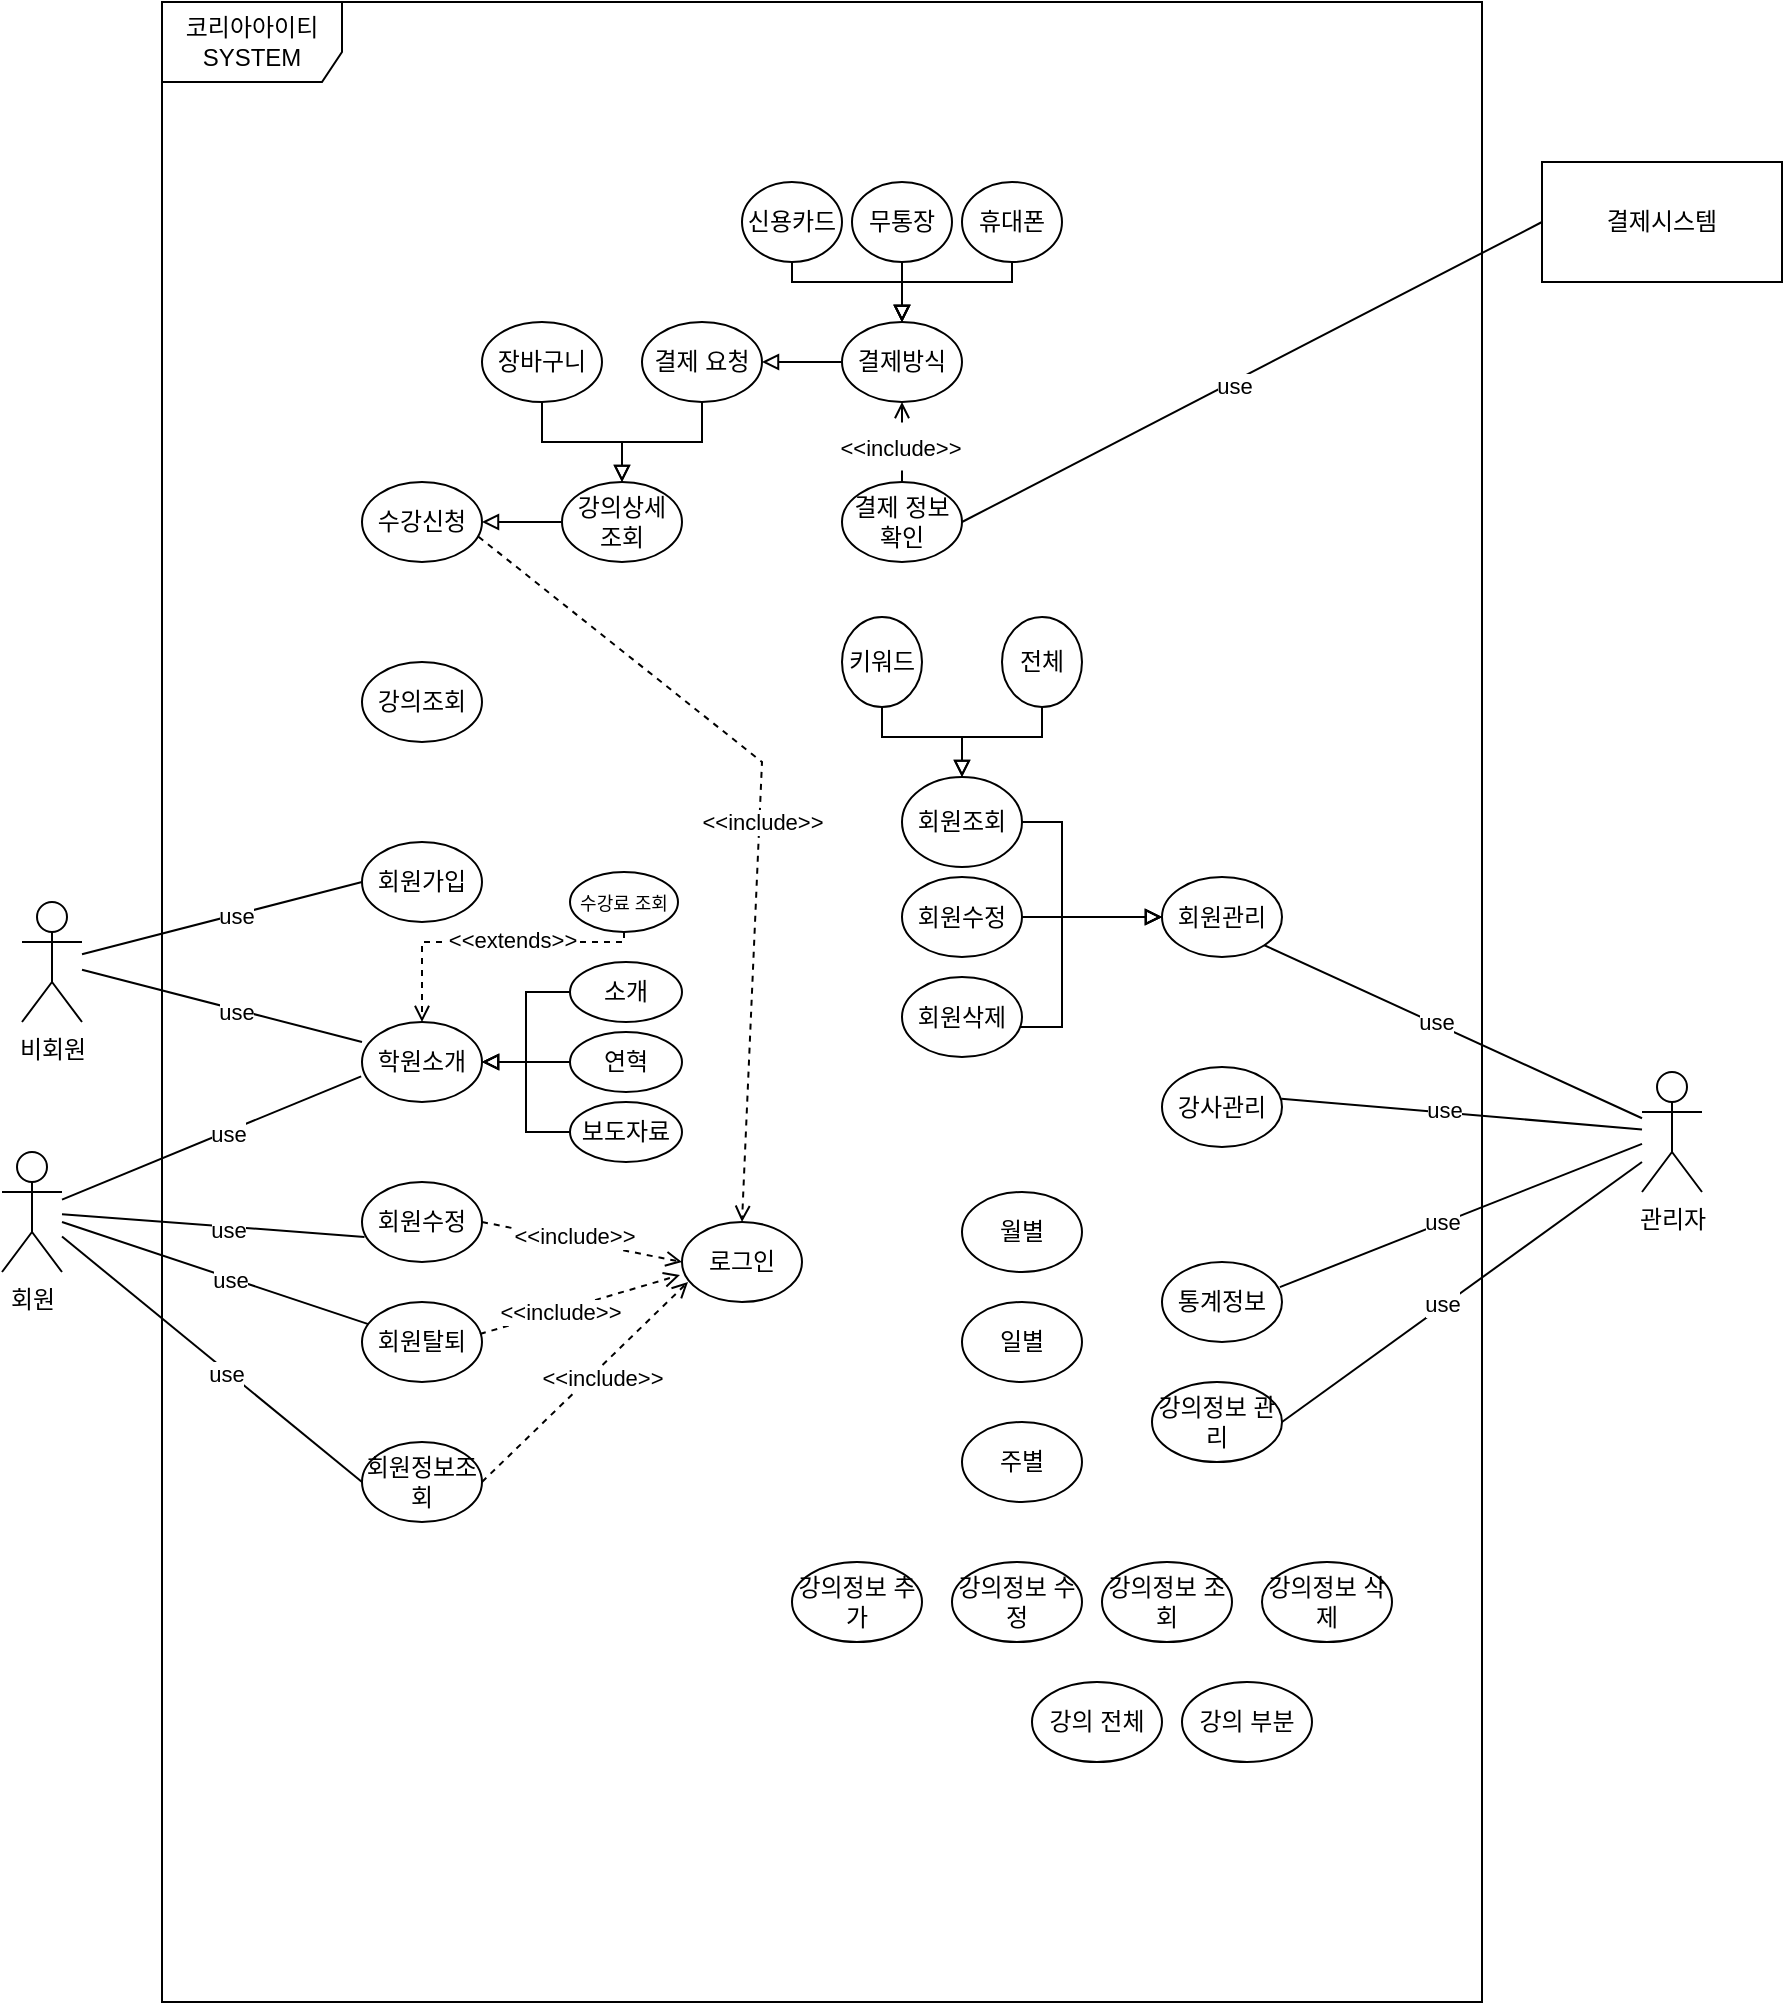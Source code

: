 <mxfile version="23.0.0" type="device" pages="2">
  <diagram name="USECASE" id="1oT7VtpavyQXEe0fjs3A">
    <mxGraphModel dx="1434" dy="1949" grid="1" gridSize="10" guides="1" tooltips="1" connect="1" arrows="1" fold="1" page="1" pageScale="1" pageWidth="827" pageHeight="1169" math="0" shadow="0">
      <root>
        <mxCell id="0" />
        <mxCell id="1" parent="0" />
        <mxCell id="70QSGBtpCWmWg1ejvot2-9" value="비회원" style="shape=umlActor;verticalLabelPosition=bottom;verticalAlign=top;html=1;outlineConnect=0;" parent="1" vertex="1">
          <mxGeometry x="100" y="270" width="30" height="60" as="geometry" />
        </mxCell>
        <mxCell id="70QSGBtpCWmWg1ejvot2-10" value="회원" style="shape=umlActor;verticalLabelPosition=bottom;verticalAlign=top;html=1;outlineConnect=0;" parent="1" vertex="1">
          <mxGeometry x="90" y="395" width="30" height="60" as="geometry" />
        </mxCell>
        <mxCell id="70QSGBtpCWmWg1ejvot2-11" value="관리자" style="shape=umlActor;verticalLabelPosition=bottom;verticalAlign=top;html=1;outlineConnect=0;" parent="1" vertex="1">
          <mxGeometry x="910" y="355" width="30" height="60" as="geometry" />
        </mxCell>
        <mxCell id="70QSGBtpCWmWg1ejvot2-17" value="코리아아이티&lt;br&gt;SYSTEM" style="shape=umlFrame;whiteSpace=wrap;html=1;pointerEvents=0;width=90;height=40;" parent="1" vertex="1">
          <mxGeometry x="170" y="-180" width="660" height="1000" as="geometry" />
        </mxCell>
        <mxCell id="70QSGBtpCWmWg1ejvot2-18" value="회원가입" style="ellipse;whiteSpace=wrap;html=1;" parent="1" vertex="1">
          <mxGeometry x="270" y="240" width="60" height="40" as="geometry" />
        </mxCell>
        <mxCell id="70QSGBtpCWmWg1ejvot2-22" value="회원수정" style="ellipse;whiteSpace=wrap;html=1;" parent="1" vertex="1">
          <mxGeometry x="270" y="410" width="60" height="40" as="geometry" />
        </mxCell>
        <mxCell id="70QSGBtpCWmWg1ejvot2-23" value="회원탈퇴" style="ellipse;whiteSpace=wrap;html=1;" parent="1" vertex="1">
          <mxGeometry x="270" y="470" width="60" height="40" as="geometry" />
        </mxCell>
        <mxCell id="70QSGBtpCWmWg1ejvot2-24" value="회원정보조회" style="ellipse;whiteSpace=wrap;html=1;" parent="1" vertex="1">
          <mxGeometry x="270" y="540" width="60" height="40" as="geometry" />
        </mxCell>
        <mxCell id="70QSGBtpCWmWg1ejvot2-25" value="" style="endArrow=none;html=1;rounded=0;entryX=0;entryY=0.5;entryDx=0;entryDy=0;" parent="1" source="70QSGBtpCWmWg1ejvot2-9" target="70QSGBtpCWmWg1ejvot2-18" edge="1">
          <mxGeometry width="50" height="50" relative="1" as="geometry">
            <mxPoint x="390" y="450" as="sourcePoint" />
            <mxPoint x="440" y="400" as="targetPoint" />
          </mxGeometry>
        </mxCell>
        <mxCell id="70QSGBtpCWmWg1ejvot2-26" value="use" style="edgeLabel;html=1;align=center;verticalAlign=middle;resizable=0;points=[];" parent="70QSGBtpCWmWg1ejvot2-25" vertex="1" connectable="0">
          <mxGeometry x="0.103" y="-1" relative="1" as="geometry">
            <mxPoint as="offset" />
          </mxGeometry>
        </mxCell>
        <mxCell id="70QSGBtpCWmWg1ejvot2-27" value="" style="endArrow=none;html=1;rounded=0;entryX=0.021;entryY=0.686;entryDx=0;entryDy=0;entryPerimeter=0;" parent="1" source="70QSGBtpCWmWg1ejvot2-10" target="70QSGBtpCWmWg1ejvot2-22" edge="1">
          <mxGeometry width="50" height="50" relative="1" as="geometry">
            <mxPoint x="140" y="309" as="sourcePoint" />
            <mxPoint x="280" y="300" as="targetPoint" />
          </mxGeometry>
        </mxCell>
        <mxCell id="70QSGBtpCWmWg1ejvot2-28" value="use" style="edgeLabel;html=1;align=center;verticalAlign=middle;resizable=0;points=[];" parent="70QSGBtpCWmWg1ejvot2-27" vertex="1" connectable="0">
          <mxGeometry x="0.103" y="-1" relative="1" as="geometry">
            <mxPoint as="offset" />
          </mxGeometry>
        </mxCell>
        <mxCell id="70QSGBtpCWmWg1ejvot2-29" value="" style="endArrow=none;html=1;rounded=0;" parent="1" source="70QSGBtpCWmWg1ejvot2-10" target="70QSGBtpCWmWg1ejvot2-23" edge="1">
          <mxGeometry width="50" height="50" relative="1" as="geometry">
            <mxPoint x="140" y="410" as="sourcePoint" />
            <mxPoint x="290" y="310" as="targetPoint" />
          </mxGeometry>
        </mxCell>
        <mxCell id="70QSGBtpCWmWg1ejvot2-30" value="use" style="edgeLabel;html=1;align=center;verticalAlign=middle;resizable=0;points=[];" parent="70QSGBtpCWmWg1ejvot2-29" vertex="1" connectable="0">
          <mxGeometry x="0.103" y="-1" relative="1" as="geometry">
            <mxPoint as="offset" />
          </mxGeometry>
        </mxCell>
        <mxCell id="70QSGBtpCWmWg1ejvot2-31" value="" style="endArrow=none;html=1;rounded=0;entryX=0;entryY=0.5;entryDx=0;entryDy=0;" parent="1" source="70QSGBtpCWmWg1ejvot2-10" target="70QSGBtpCWmWg1ejvot2-24" edge="1">
          <mxGeometry width="50" height="50" relative="1" as="geometry">
            <mxPoint x="140" y="426" as="sourcePoint" />
            <mxPoint x="300" y="320" as="targetPoint" />
          </mxGeometry>
        </mxCell>
        <mxCell id="70QSGBtpCWmWg1ejvot2-32" value="use" style="edgeLabel;html=1;align=center;verticalAlign=middle;resizable=0;points=[];" parent="70QSGBtpCWmWg1ejvot2-31" vertex="1" connectable="0">
          <mxGeometry x="0.103" y="-1" relative="1" as="geometry">
            <mxPoint as="offset" />
          </mxGeometry>
        </mxCell>
        <mxCell id="70QSGBtpCWmWg1ejvot2-35" value="로그인" style="ellipse;whiteSpace=wrap;html=1;" parent="1" vertex="1">
          <mxGeometry x="430" y="430" width="60" height="40" as="geometry" />
        </mxCell>
        <mxCell id="70QSGBtpCWmWg1ejvot2-36" value="" style="endArrow=open;dashed=1;html=1;rounded=0;exitX=1;exitY=0.5;exitDx=0;exitDy=0;entryX=0;entryY=0.5;entryDx=0;entryDy=0;endFill=0;" parent="1" source="70QSGBtpCWmWg1ejvot2-22" target="70QSGBtpCWmWg1ejvot2-35" edge="1">
          <mxGeometry width="50" height="50" relative="1" as="geometry">
            <mxPoint x="390" y="530" as="sourcePoint" />
            <mxPoint x="440" y="480" as="targetPoint" />
          </mxGeometry>
        </mxCell>
        <mxCell id="70QSGBtpCWmWg1ejvot2-42" value="&amp;lt;&amp;lt;include&amp;gt;&amp;gt;" style="edgeLabel;html=1;align=center;verticalAlign=middle;resizable=0;points=[];" parent="70QSGBtpCWmWg1ejvot2-36" vertex="1" connectable="0">
          <mxGeometry x="-0.086" y="2" relative="1" as="geometry">
            <mxPoint as="offset" />
          </mxGeometry>
        </mxCell>
        <mxCell id="70QSGBtpCWmWg1ejvot2-37" value="" style="endArrow=open;dashed=1;html=1;rounded=0;exitX=0.983;exitY=0.4;exitDx=0;exitDy=0;entryX=-0.017;entryY=0.664;entryDx=0;entryDy=0;exitPerimeter=0;entryPerimeter=0;endFill=0;" parent="1" source="70QSGBtpCWmWg1ejvot2-23" target="70QSGBtpCWmWg1ejvot2-35" edge="1">
          <mxGeometry width="50" height="50" relative="1" as="geometry">
            <mxPoint x="340" y="440" as="sourcePoint" />
            <mxPoint x="440" y="450" as="targetPoint" />
          </mxGeometry>
        </mxCell>
        <mxCell id="70QSGBtpCWmWg1ejvot2-40" value="&amp;lt;&amp;lt;include&amp;gt;&amp;gt;" style="edgeLabel;html=1;align=center;verticalAlign=middle;resizable=0;points=[];" parent="70QSGBtpCWmWg1ejvot2-37" vertex="1" connectable="0">
          <mxGeometry x="-0.202" relative="1" as="geometry">
            <mxPoint as="offset" />
          </mxGeometry>
        </mxCell>
        <mxCell id="70QSGBtpCWmWg1ejvot2-38" value="" style="endArrow=open;dashed=1;html=1;rounded=0;exitX=1;exitY=0.5;exitDx=0;exitDy=0;entryX=0.05;entryY=0.75;entryDx=0;entryDy=0;entryPerimeter=0;endFill=0;" parent="1" source="70QSGBtpCWmWg1ejvot2-24" target="70QSGBtpCWmWg1ejvot2-35" edge="1">
          <mxGeometry width="50" height="50" relative="1" as="geometry">
            <mxPoint x="350" y="450" as="sourcePoint" />
            <mxPoint x="450" y="460" as="targetPoint" />
          </mxGeometry>
        </mxCell>
        <mxCell id="70QSGBtpCWmWg1ejvot2-39" value="&amp;lt;&amp;lt;include&amp;gt;&amp;gt;" style="edgeLabel;html=1;align=center;verticalAlign=middle;resizable=0;points=[];" parent="70QSGBtpCWmWg1ejvot2-38" vertex="1" connectable="0">
          <mxGeometry x="0.473" y="-3" relative="1" as="geometry">
            <mxPoint x="-18" y="19" as="offset" />
          </mxGeometry>
        </mxCell>
        <mxCell id="70QSGBtpCWmWg1ejvot2-43" value="학원소개" style="ellipse;whiteSpace=wrap;html=1;" parent="1" vertex="1">
          <mxGeometry x="270" y="330" width="60" height="40" as="geometry" />
        </mxCell>
        <mxCell id="70QSGBtpCWmWg1ejvot2-44" value="" style="endArrow=none;html=1;rounded=0;entryX=0;entryY=0.25;entryDx=0;entryDy=0;entryPerimeter=0;" parent="1" source="70QSGBtpCWmWg1ejvot2-9" target="70QSGBtpCWmWg1ejvot2-43" edge="1">
          <mxGeometry width="50" height="50" relative="1" as="geometry">
            <mxPoint x="140" y="306" as="sourcePoint" />
            <mxPoint x="300" y="260" as="targetPoint" />
          </mxGeometry>
        </mxCell>
        <mxCell id="70QSGBtpCWmWg1ejvot2-45" value="use" style="edgeLabel;html=1;align=center;verticalAlign=middle;resizable=0;points=[];" parent="70QSGBtpCWmWg1ejvot2-44" vertex="1" connectable="0">
          <mxGeometry x="0.103" y="-1" relative="1" as="geometry">
            <mxPoint as="offset" />
          </mxGeometry>
        </mxCell>
        <mxCell id="70QSGBtpCWmWg1ejvot2-46" value="" style="endArrow=none;html=1;rounded=0;entryX=-0.007;entryY=0.679;entryDx=0;entryDy=0;entryPerimeter=0;" parent="1" source="70QSGBtpCWmWg1ejvot2-10" target="70QSGBtpCWmWg1ejvot2-43" edge="1">
          <mxGeometry width="50" height="50" relative="1" as="geometry">
            <mxPoint x="140" y="315" as="sourcePoint" />
            <mxPoint x="280" y="360" as="targetPoint" />
          </mxGeometry>
        </mxCell>
        <mxCell id="70QSGBtpCWmWg1ejvot2-47" value="use" style="edgeLabel;html=1;align=center;verticalAlign=middle;resizable=0;points=[];" parent="70QSGBtpCWmWg1ejvot2-46" vertex="1" connectable="0">
          <mxGeometry x="0.103" y="-1" relative="1" as="geometry">
            <mxPoint as="offset" />
          </mxGeometry>
        </mxCell>
        <mxCell id="70QSGBtpCWmWg1ejvot2-52" value="" style="edgeStyle=orthogonalEdgeStyle;rounded=0;orthogonalLoop=1;jettySize=auto;html=1;endArrow=block;endFill=0;" parent="1" source="70QSGBtpCWmWg1ejvot2-48" target="70QSGBtpCWmWg1ejvot2-43" edge="1">
          <mxGeometry relative="1" as="geometry" />
        </mxCell>
        <mxCell id="70QSGBtpCWmWg1ejvot2-48" value="소개" style="ellipse;whiteSpace=wrap;html=1;" parent="1" vertex="1">
          <mxGeometry x="374" y="300" width="56" height="30" as="geometry" />
        </mxCell>
        <mxCell id="70QSGBtpCWmWg1ejvot2-51" value="" style="edgeStyle=orthogonalEdgeStyle;rounded=0;orthogonalLoop=1;jettySize=auto;html=1;endArrow=block;endFill=0;" parent="1" source="70QSGBtpCWmWg1ejvot2-49" target="70QSGBtpCWmWg1ejvot2-43" edge="1">
          <mxGeometry relative="1" as="geometry" />
        </mxCell>
        <mxCell id="70QSGBtpCWmWg1ejvot2-49" value="연혁" style="ellipse;whiteSpace=wrap;html=1;" parent="1" vertex="1">
          <mxGeometry x="374" y="335" width="56" height="30" as="geometry" />
        </mxCell>
        <mxCell id="70QSGBtpCWmWg1ejvot2-53" value="" style="edgeStyle=orthogonalEdgeStyle;rounded=0;orthogonalLoop=1;jettySize=auto;html=1;endArrow=block;endFill=0;" parent="1" source="70QSGBtpCWmWg1ejvot2-50" target="70QSGBtpCWmWg1ejvot2-43" edge="1">
          <mxGeometry relative="1" as="geometry" />
        </mxCell>
        <mxCell id="70QSGBtpCWmWg1ejvot2-50" value="보도자료" style="ellipse;whiteSpace=wrap;html=1;" parent="1" vertex="1">
          <mxGeometry x="374" y="370" width="56" height="30" as="geometry" />
        </mxCell>
        <mxCell id="70QSGBtpCWmWg1ejvot2-55" value="" style="edgeStyle=orthogonalEdgeStyle;rounded=0;orthogonalLoop=1;jettySize=auto;html=1;endArrow=open;endFill=0;dashed=1;" parent="1" source="70QSGBtpCWmWg1ejvot2-54" target="70QSGBtpCWmWg1ejvot2-43" edge="1">
          <mxGeometry relative="1" as="geometry">
            <Array as="points">
              <mxPoint x="401" y="290" />
              <mxPoint x="300" y="290" />
            </Array>
          </mxGeometry>
        </mxCell>
        <mxCell id="70QSGBtpCWmWg1ejvot2-56" value="&amp;lt;&amp;lt;extends&amp;gt;&amp;gt;" style="edgeLabel;html=1;align=center;verticalAlign=middle;resizable=0;points=[];" parent="70QSGBtpCWmWg1ejvot2-55" vertex="1" connectable="0">
          <mxGeometry x="-0.164" y="-1" relative="1" as="geometry">
            <mxPoint as="offset" />
          </mxGeometry>
        </mxCell>
        <mxCell id="70QSGBtpCWmWg1ejvot2-54" value="&lt;font style=&quot;font-size: 9px;&quot;&gt;수강료 조회&lt;/font&gt;" style="ellipse;whiteSpace=wrap;html=1;" parent="1" vertex="1">
          <mxGeometry x="374" y="255" width="54" height="30" as="geometry" />
        </mxCell>
        <mxCell id="eNOxvGE6mksWMTdkX6A9-2" value="회원관리" style="ellipse;whiteSpace=wrap;html=1;" parent="1" vertex="1">
          <mxGeometry x="670" y="257.5" width="60" height="40" as="geometry" />
        </mxCell>
        <mxCell id="eNOxvGE6mksWMTdkX6A9-3" value="강사관리" style="ellipse;whiteSpace=wrap;html=1;" parent="1" vertex="1">
          <mxGeometry x="670" y="352.5" width="60" height="40" as="geometry" />
        </mxCell>
        <mxCell id="eNOxvGE6mksWMTdkX6A9-4" value="통계정보" style="ellipse;whiteSpace=wrap;html=1;" parent="1" vertex="1">
          <mxGeometry x="670" y="450" width="60" height="40" as="geometry" />
        </mxCell>
        <mxCell id="eNOxvGE6mksWMTdkX6A9-5" value="" style="endArrow=none;html=1;rounded=0;entryX=1;entryY=1;entryDx=0;entryDy=0;" parent="1" source="70QSGBtpCWmWg1ejvot2-11" target="eNOxvGE6mksWMTdkX6A9-2" edge="1">
          <mxGeometry width="50" height="50" relative="1" as="geometry">
            <mxPoint x="140" y="306" as="sourcePoint" />
            <mxPoint x="280" y="270" as="targetPoint" />
          </mxGeometry>
        </mxCell>
        <mxCell id="eNOxvGE6mksWMTdkX6A9-6" value="use" style="edgeLabel;html=1;align=center;verticalAlign=middle;resizable=0;points=[];" parent="eNOxvGE6mksWMTdkX6A9-5" vertex="1" connectable="0">
          <mxGeometry x="0.103" y="-1" relative="1" as="geometry">
            <mxPoint as="offset" />
          </mxGeometry>
        </mxCell>
        <mxCell id="eNOxvGE6mksWMTdkX6A9-7" value="" style="endArrow=none;html=1;rounded=0;entryX=0.994;entryY=0.396;entryDx=0;entryDy=0;entryPerimeter=0;" parent="1" source="70QSGBtpCWmWg1ejvot2-11" target="eNOxvGE6mksWMTdkX6A9-3" edge="1">
          <mxGeometry width="50" height="50" relative="1" as="geometry">
            <mxPoint x="780" y="384" as="sourcePoint" />
            <mxPoint x="671" y="304" as="targetPoint" />
          </mxGeometry>
        </mxCell>
        <mxCell id="eNOxvGE6mksWMTdkX6A9-8" value="use" style="edgeLabel;html=1;align=center;verticalAlign=middle;resizable=0;points=[];" parent="eNOxvGE6mksWMTdkX6A9-7" vertex="1" connectable="0">
          <mxGeometry x="0.103" y="-1" relative="1" as="geometry">
            <mxPoint as="offset" />
          </mxGeometry>
        </mxCell>
        <mxCell id="eNOxvGE6mksWMTdkX6A9-9" value="" style="endArrow=none;html=1;rounded=0;entryX=0.982;entryY=0.314;entryDx=0;entryDy=0;entryPerimeter=0;" parent="1" source="70QSGBtpCWmWg1ejvot2-11" target="eNOxvGE6mksWMTdkX6A9-4" edge="1">
          <mxGeometry width="50" height="50" relative="1" as="geometry">
            <mxPoint x="780" y="393" as="sourcePoint" />
            <mxPoint x="680" y="381" as="targetPoint" />
          </mxGeometry>
        </mxCell>
        <mxCell id="eNOxvGE6mksWMTdkX6A9-10" value="use" style="edgeLabel;html=1;align=center;verticalAlign=middle;resizable=0;points=[];" parent="eNOxvGE6mksWMTdkX6A9-9" vertex="1" connectable="0">
          <mxGeometry x="0.103" y="-1" relative="1" as="geometry">
            <mxPoint as="offset" />
          </mxGeometry>
        </mxCell>
        <mxCell id="eNOxvGE6mksWMTdkX6A9-14" value="" style="edgeStyle=orthogonalEdgeStyle;rounded=0;orthogonalLoop=1;jettySize=auto;html=1;endArrow=block;endFill=0;" parent="1" source="eNOxvGE6mksWMTdkX6A9-12" target="eNOxvGE6mksWMTdkX6A9-2" edge="1">
          <mxGeometry relative="1" as="geometry">
            <Array as="points">
              <mxPoint x="610" y="277.5" />
            </Array>
          </mxGeometry>
        </mxCell>
        <mxCell id="eNOxvGE6mksWMTdkX6A9-20" value="" style="edgeStyle=orthogonalEdgeStyle;rounded=0;orthogonalLoop=1;jettySize=auto;html=1;endArrow=block;endFill=0;" parent="1" source="eNOxvGE6mksWMTdkX6A9-11" target="eNOxvGE6mksWMTdkX6A9-2" edge="1">
          <mxGeometry relative="1" as="geometry">
            <Array as="points">
              <mxPoint x="620" y="229.5" />
              <mxPoint x="620" y="277.5" />
            </Array>
          </mxGeometry>
        </mxCell>
        <mxCell id="eNOxvGE6mksWMTdkX6A9-29" value="" style="edgeStyle=orthogonalEdgeStyle;rounded=0;orthogonalLoop=1;jettySize=auto;html=1;endArrow=none;endFill=0;startArrow=block;startFill=0;" parent="1" source="eNOxvGE6mksWMTdkX6A9-11" target="eNOxvGE6mksWMTdkX6A9-22" edge="1">
          <mxGeometry relative="1" as="geometry" />
        </mxCell>
        <mxCell id="eNOxvGE6mksWMTdkX6A9-30" value="" style="edgeStyle=orthogonalEdgeStyle;rounded=0;orthogonalLoop=1;jettySize=auto;html=1;endArrow=none;endFill=0;startArrow=block;startFill=0;" parent="1" source="eNOxvGE6mksWMTdkX6A9-11" target="eNOxvGE6mksWMTdkX6A9-21" edge="1">
          <mxGeometry relative="1" as="geometry" />
        </mxCell>
        <mxCell id="eNOxvGE6mksWMTdkX6A9-11" value="회원조회" style="ellipse;whiteSpace=wrap;html=1;" parent="1" vertex="1">
          <mxGeometry x="540" y="207.5" width="60" height="45" as="geometry" />
        </mxCell>
        <mxCell id="eNOxvGE6mksWMTdkX6A9-16" value="" style="edgeStyle=orthogonalEdgeStyle;rounded=0;orthogonalLoop=1;jettySize=auto;html=1;endArrow=block;endFill=0;" parent="1" source="eNOxvGE6mksWMTdkX6A9-13" target="eNOxvGE6mksWMTdkX6A9-2" edge="1">
          <mxGeometry relative="1" as="geometry">
            <Array as="points">
              <mxPoint x="620" y="332.5" />
              <mxPoint x="620" y="277.5" />
            </Array>
          </mxGeometry>
        </mxCell>
        <mxCell id="eNOxvGE6mksWMTdkX6A9-12" value="회원수정" style="ellipse;whiteSpace=wrap;html=1;" parent="1" vertex="1">
          <mxGeometry x="540" y="257.5" width="60" height="40" as="geometry" />
        </mxCell>
        <mxCell id="eNOxvGE6mksWMTdkX6A9-13" value="회원삭제" style="ellipse;whiteSpace=wrap;html=1;" parent="1" vertex="1">
          <mxGeometry x="540" y="307.5" width="60" height="40" as="geometry" />
        </mxCell>
        <mxCell id="eNOxvGE6mksWMTdkX6A9-21" value="키워드" style="ellipse;whiteSpace=wrap;html=1;" parent="1" vertex="1">
          <mxGeometry x="510" y="127.5" width="40" height="45" as="geometry" />
        </mxCell>
        <mxCell id="eNOxvGE6mksWMTdkX6A9-22" value="전체" style="ellipse;whiteSpace=wrap;html=1;" parent="1" vertex="1">
          <mxGeometry x="590" y="127.5" width="40" height="45" as="geometry" />
        </mxCell>
        <mxCell id="eNOxvGE6mksWMTdkX6A9-32" value="수강신청" style="ellipse;whiteSpace=wrap;html=1;" parent="1" vertex="1">
          <mxGeometry x="270" y="60" width="60" height="40" as="geometry" />
        </mxCell>
        <mxCell id="eNOxvGE6mksWMTdkX6A9-33" value="강의조회" style="ellipse;whiteSpace=wrap;html=1;" parent="1" vertex="1">
          <mxGeometry x="270" y="150" width="60" height="40" as="geometry" />
        </mxCell>
        <mxCell id="eNOxvGE6mksWMTdkX6A9-50" value="" style="edgeStyle=orthogonalEdgeStyle;rounded=0;orthogonalLoop=1;jettySize=auto;html=1;endArrow=block;endFill=0;" parent="1" source="eNOxvGE6mksWMTdkX6A9-34" target="eNOxvGE6mksWMTdkX6A9-42" edge="1">
          <mxGeometry relative="1" as="geometry" />
        </mxCell>
        <mxCell id="YK5wTkmuDBtrDPHsWVAm-8" value="" style="edgeStyle=orthogonalEdgeStyle;rounded=0;orthogonalLoop=1;jettySize=auto;html=1;endArrow=none;endFill=0;startArrow=open;startFill=0;dashed=1;dashPattern=8 8;" parent="1" source="eNOxvGE6mksWMTdkX6A9-34" target="eNOxvGE6mksWMTdkX6A9-35" edge="1">
          <mxGeometry relative="1" as="geometry" />
        </mxCell>
        <mxCell id="YK5wTkmuDBtrDPHsWVAm-9" value="&amp;lt;&amp;lt;include&amp;gt;&amp;gt;" style="edgeLabel;html=1;align=center;verticalAlign=middle;resizable=0;points=[];" parent="YK5wTkmuDBtrDPHsWVAm-8" vertex="1" connectable="0">
          <mxGeometry x="0.136" y="-1" relative="1" as="geometry">
            <mxPoint as="offset" />
          </mxGeometry>
        </mxCell>
        <mxCell id="eNOxvGE6mksWMTdkX6A9-34" value="결제방식" style="ellipse;whiteSpace=wrap;html=1;" parent="1" vertex="1">
          <mxGeometry x="510" y="-20" width="60" height="40" as="geometry" />
        </mxCell>
        <mxCell id="eNOxvGE6mksWMTdkX6A9-35" value="결제 정보&lt;br&gt;확인" style="ellipse;whiteSpace=wrap;html=1;" parent="1" vertex="1">
          <mxGeometry x="510" y="60" width="60" height="40" as="geometry" />
        </mxCell>
        <mxCell id="eNOxvGE6mksWMTdkX6A9-36" value="결제시스템" style="rounded=0;whiteSpace=wrap;html=1;" parent="1" vertex="1">
          <mxGeometry x="860" y="-100" width="120" height="60" as="geometry" />
        </mxCell>
        <mxCell id="eNOxvGE6mksWMTdkX6A9-37" value="" style="endArrow=none;html=1;rounded=0;entryX=0;entryY=0.5;entryDx=0;entryDy=0;exitX=1;exitY=0.5;exitDx=0;exitDy=0;" parent="1" source="eNOxvGE6mksWMTdkX6A9-35" target="eNOxvGE6mksWMTdkX6A9-36" edge="1">
          <mxGeometry width="50" height="50" relative="1" as="geometry">
            <mxPoint x="640" y="20" as="sourcePoint" />
            <mxPoint x="600" y="-30" as="targetPoint" />
          </mxGeometry>
        </mxCell>
        <mxCell id="eNOxvGE6mksWMTdkX6A9-38" value="use" style="edgeLabel;html=1;align=center;verticalAlign=middle;resizable=0;points=[];" parent="eNOxvGE6mksWMTdkX6A9-37" vertex="1" connectable="0">
          <mxGeometry x="-0.073" y="-2" relative="1" as="geometry">
            <mxPoint as="offset" />
          </mxGeometry>
        </mxCell>
        <mxCell id="eNOxvGE6mksWMTdkX6A9-45" value="" style="edgeStyle=orthogonalEdgeStyle;rounded=0;orthogonalLoop=1;jettySize=auto;html=1;endArrow=block;endFill=0;" parent="1" source="eNOxvGE6mksWMTdkX6A9-41" target="eNOxvGE6mksWMTdkX6A9-32" edge="1">
          <mxGeometry relative="1" as="geometry" />
        </mxCell>
        <mxCell id="eNOxvGE6mksWMTdkX6A9-41" value="강의상세 조회" style="ellipse;whiteSpace=wrap;html=1;" parent="1" vertex="1">
          <mxGeometry x="370" y="60" width="60" height="40" as="geometry" />
        </mxCell>
        <mxCell id="eNOxvGE6mksWMTdkX6A9-46" value="" style="edgeStyle=orthogonalEdgeStyle;rounded=0;orthogonalLoop=1;jettySize=auto;html=1;endArrow=block;endFill=0;" parent="1" source="eNOxvGE6mksWMTdkX6A9-42" target="eNOxvGE6mksWMTdkX6A9-41" edge="1">
          <mxGeometry relative="1" as="geometry" />
        </mxCell>
        <mxCell id="eNOxvGE6mksWMTdkX6A9-42" value="결제 요청" style="ellipse;whiteSpace=wrap;html=1;" parent="1" vertex="1">
          <mxGeometry x="410" y="-20" width="60" height="40" as="geometry" />
        </mxCell>
        <mxCell id="eNOxvGE6mksWMTdkX6A9-43" value="" style="endArrow=open;dashed=1;html=1;rounded=0;exitX=0.971;exitY=0.684;exitDx=0;exitDy=0;entryX=0.5;entryY=0;entryDx=0;entryDy=0;endFill=0;exitPerimeter=0;" parent="1" source="eNOxvGE6mksWMTdkX6A9-32" target="70QSGBtpCWmWg1ejvot2-35" edge="1">
          <mxGeometry width="50" height="50" relative="1" as="geometry">
            <mxPoint x="340" y="440" as="sourcePoint" />
            <mxPoint x="440" y="460" as="targetPoint" />
            <Array as="points">
              <mxPoint x="470" y="200" />
            </Array>
          </mxGeometry>
        </mxCell>
        <mxCell id="eNOxvGE6mksWMTdkX6A9-44" value="&amp;lt;&amp;lt;include&amp;gt;&amp;gt;" style="edgeLabel;html=1;align=center;verticalAlign=middle;resizable=0;points=[];" parent="eNOxvGE6mksWMTdkX6A9-43" vertex="1" connectable="0">
          <mxGeometry x="-0.086" y="2" relative="1" as="geometry">
            <mxPoint x="-2" y="23" as="offset" />
          </mxGeometry>
        </mxCell>
        <mxCell id="eNOxvGE6mksWMTdkX6A9-49" value="" style="edgeStyle=orthogonalEdgeStyle;rounded=0;orthogonalLoop=1;jettySize=auto;html=1;endArrow=block;endFill=0;" parent="1" source="eNOxvGE6mksWMTdkX6A9-48" target="eNOxvGE6mksWMTdkX6A9-41" edge="1">
          <mxGeometry relative="1" as="geometry" />
        </mxCell>
        <mxCell id="eNOxvGE6mksWMTdkX6A9-48" value="장바구니" style="ellipse;whiteSpace=wrap;html=1;" parent="1" vertex="1">
          <mxGeometry x="330" y="-20" width="60" height="40" as="geometry" />
        </mxCell>
        <mxCell id="eNOxvGE6mksWMTdkX6A9-54" value="" style="edgeStyle=orthogonalEdgeStyle;rounded=0;orthogonalLoop=1;jettySize=auto;html=1;endArrow=block;endFill=0;" parent="1" source="eNOxvGE6mksWMTdkX6A9-51" target="eNOxvGE6mksWMTdkX6A9-34" edge="1">
          <mxGeometry relative="1" as="geometry">
            <Array as="points">
              <mxPoint x="485" y="-40" />
              <mxPoint x="540" y="-40" />
            </Array>
          </mxGeometry>
        </mxCell>
        <mxCell id="eNOxvGE6mksWMTdkX6A9-51" value="신용카드&lt;br&gt;" style="ellipse;whiteSpace=wrap;html=1;" parent="1" vertex="1">
          <mxGeometry x="460" y="-90" width="50" height="40" as="geometry" />
        </mxCell>
        <mxCell id="eNOxvGE6mksWMTdkX6A9-56" value="" style="edgeStyle=orthogonalEdgeStyle;rounded=0;orthogonalLoop=1;jettySize=auto;html=1;endArrow=block;endFill=0;" parent="1" source="eNOxvGE6mksWMTdkX6A9-53" target="eNOxvGE6mksWMTdkX6A9-34" edge="1">
          <mxGeometry relative="1" as="geometry" />
        </mxCell>
        <mxCell id="eNOxvGE6mksWMTdkX6A9-61" value="" style="edgeStyle=orthogonalEdgeStyle;rounded=0;orthogonalLoop=1;jettySize=auto;html=1;endArrow=block;endFill=0;" parent="1" source="eNOxvGE6mksWMTdkX6A9-52" target="eNOxvGE6mksWMTdkX6A9-34" edge="1">
          <mxGeometry relative="1" as="geometry">
            <Array as="points">
              <mxPoint x="540" y="-40" />
            </Array>
          </mxGeometry>
        </mxCell>
        <mxCell id="eNOxvGE6mksWMTdkX6A9-52" value="휴대폰" style="ellipse;whiteSpace=wrap;html=1;" parent="1" vertex="1">
          <mxGeometry x="570" y="-90" width="50" height="40" as="geometry" />
        </mxCell>
        <mxCell id="eNOxvGE6mksWMTdkX6A9-55" value="" style="edgeStyle=orthogonalEdgeStyle;rounded=0;orthogonalLoop=1;jettySize=auto;html=1;endArrow=block;endFill=0;" parent="1" source="eNOxvGE6mksWMTdkX6A9-53" target="eNOxvGE6mksWMTdkX6A9-34" edge="1">
          <mxGeometry relative="1" as="geometry" />
        </mxCell>
        <mxCell id="eNOxvGE6mksWMTdkX6A9-53" value="무통장" style="ellipse;whiteSpace=wrap;html=1;" parent="1" vertex="1">
          <mxGeometry x="515" y="-90" width="50" height="40" as="geometry" />
        </mxCell>
        <mxCell id="YK5wTkmuDBtrDPHsWVAm-1" value="월별" style="ellipse;whiteSpace=wrap;html=1;" parent="1" vertex="1">
          <mxGeometry x="570" y="415" width="60" height="40" as="geometry" />
        </mxCell>
        <mxCell id="YK5wTkmuDBtrDPHsWVAm-2" value="일별" style="ellipse;whiteSpace=wrap;html=1;" parent="1" vertex="1">
          <mxGeometry x="570" y="470" width="60" height="40" as="geometry" />
        </mxCell>
        <mxCell id="YK5wTkmuDBtrDPHsWVAm-3" value="주별" style="ellipse;whiteSpace=wrap;html=1;" parent="1" vertex="1">
          <mxGeometry x="570" y="530" width="60" height="40" as="geometry" />
        </mxCell>
        <mxCell id="LYjYmKjkTTXxG6uQtJ02-1" value="강의정보 관리" style="ellipse;whiteSpace=wrap;html=1;" vertex="1" parent="1">
          <mxGeometry x="665" y="510" width="65" height="40" as="geometry" />
        </mxCell>
        <mxCell id="LYjYmKjkTTXxG6uQtJ02-2" value="강의정보 수정" style="ellipse;whiteSpace=wrap;html=1;" vertex="1" parent="1">
          <mxGeometry x="565" y="600" width="65" height="40" as="geometry" />
        </mxCell>
        <mxCell id="LYjYmKjkTTXxG6uQtJ02-3" value="강의정보 조회" style="ellipse;whiteSpace=wrap;html=1;" vertex="1" parent="1">
          <mxGeometry x="640" y="600" width="65" height="40" as="geometry" />
        </mxCell>
        <mxCell id="LYjYmKjkTTXxG6uQtJ02-4" value="강의정보 삭제" style="ellipse;whiteSpace=wrap;html=1;" vertex="1" parent="1">
          <mxGeometry x="720" y="600" width="65" height="40" as="geometry" />
        </mxCell>
        <mxCell id="LYjYmKjkTTXxG6uQtJ02-5" value="강의정보 추가" style="ellipse;whiteSpace=wrap;html=1;" vertex="1" parent="1">
          <mxGeometry x="485" y="600" width="65" height="40" as="geometry" />
        </mxCell>
        <mxCell id="LYjYmKjkTTXxG6uQtJ02-6" value="강의 전체" style="ellipse;whiteSpace=wrap;html=1;" vertex="1" parent="1">
          <mxGeometry x="605" y="660" width="65" height="40" as="geometry" />
        </mxCell>
        <mxCell id="LYjYmKjkTTXxG6uQtJ02-7" value="강의 부분" style="ellipse;whiteSpace=wrap;html=1;" vertex="1" parent="1">
          <mxGeometry x="680" y="660" width="65" height="40" as="geometry" />
        </mxCell>
        <mxCell id="LYjYmKjkTTXxG6uQtJ02-8" value="" style="endArrow=none;html=1;rounded=0;entryX=1;entryY=0.5;entryDx=0;entryDy=0;" edge="1" parent="1" target="LYjYmKjkTTXxG6uQtJ02-1">
          <mxGeometry width="50" height="50" relative="1" as="geometry">
            <mxPoint x="910" y="400" as="sourcePoint" />
            <mxPoint x="739" y="473" as="targetPoint" />
          </mxGeometry>
        </mxCell>
        <mxCell id="LYjYmKjkTTXxG6uQtJ02-9" value="use" style="edgeLabel;html=1;align=center;verticalAlign=middle;resizable=0;points=[];" vertex="1" connectable="0" parent="LYjYmKjkTTXxG6uQtJ02-8">
          <mxGeometry x="0.103" y="-1" relative="1" as="geometry">
            <mxPoint as="offset" />
          </mxGeometry>
        </mxCell>
      </root>
    </mxGraphModel>
  </diagram>
  <diagram id="Y_ki349quEklnEqT9tOT" name="요구사항정리">
    <mxGraphModel dx="1434" dy="780" grid="1" gridSize="10" guides="1" tooltips="1" connect="1" arrows="1" fold="1" page="1" pageScale="1" pageWidth="827" pageHeight="1169" math="0" shadow="0">
      <root>
        <mxCell id="0" />
        <mxCell id="1" parent="0" />
        <mxCell id="fQJDZmtFNCd7QhIIV3Hv-1" value="" style="rounded=0;whiteSpace=wrap;html=1;" vertex="1" parent="1">
          <mxGeometry x="10" y="40" width="810" height="60" as="geometry" />
        </mxCell>
        <mxCell id="fQJDZmtFNCd7QhIIV3Hv-2" value="서비스별 기능정리, 기능적 요구사향(C : Create, R : Read, U : Update, D : Delete, BL : Business Logic)" style="text;html=1;align=center;verticalAlign=middle;resizable=0;points=[];autosize=1;strokeColor=none;fillColor=none;" vertex="1" parent="1">
          <mxGeometry x="5" y="55" width="570" height="30" as="geometry" />
        </mxCell>
        <mxCell id="fQJDZmtFNCd7QhIIV3Hv-3" value="강의 서비스" style="rounded=0;whiteSpace=wrap;html=1;" vertex="1" parent="1">
          <mxGeometry x="20" y="120" width="230" height="50" as="geometry" />
        </mxCell>
        <mxCell id="fQJDZmtFNCd7QhIIV3Hv-4" value="회원 서비스" style="rounded=0;whiteSpace=wrap;html=1;" vertex="1" parent="1">
          <mxGeometry x="360" y="120" width="220" height="50" as="geometry" />
        </mxCell>
        <mxCell id="fQJDZmtFNCd7QhIIV3Hv-5" value="&lt;div style=&quot;text-align: justify;&quot;&gt;&lt;span style=&quot;background-color: initial;&quot;&gt;[관리 영역]&lt;/span&gt;&lt;/div&gt;&lt;div style=&quot;text-align: justify;&quot;&gt;&lt;span style=&quot;background-color: initial;&quot;&gt;신규 강의 생성하기 C BL&lt;/span&gt;&lt;/div&gt;&lt;div style=&quot;text-align: justify;&quot;&gt;&lt;span style=&quot;background-color: initial;&quot;&gt;강의 전체 조회하기 R BL&lt;/span&gt;&lt;/div&gt;&lt;div style=&quot;text-align: justify;&quot;&gt;&lt;span style=&quot;background-color: initial;&quot;&gt;강의 부분 조회하기 R BL&lt;/span&gt;&lt;/div&gt;&lt;div style=&quot;text-align: justify;&quot;&gt;&lt;span style=&quot;background-color: initial;&quot;&gt;기존 강의 수정하기 U BL&lt;/span&gt;&lt;/div&gt;&lt;div style=&quot;text-align: justify;&quot;&gt;&lt;span style=&quot;background-color: initial;&quot;&gt;기존 강의 삭제하기 D BL&lt;/span&gt;&lt;/div&gt;&lt;div style=&quot;text-align: justify;&quot;&gt;&lt;br&gt;&lt;/div&gt;&lt;div style=&quot;text-align: justify;&quot;&gt;&lt;span style=&quot;background-color: initial;&quot;&gt;[USE]&lt;/span&gt;&lt;/div&gt;&lt;div style=&quot;text-align: justify;&quot;&gt;&lt;span style=&quot;background-color: initial;&quot;&gt;강의 수강 신청하기 C BL&lt;/span&gt;&lt;/div&gt;&lt;div style=&quot;text-align: justify;&quot;&gt;&lt;span style=&quot;background-color: initial;&quot;&gt;신청 강의 조회하기 R BL&lt;/span&gt;&lt;/div&gt;&lt;div style=&quot;text-align: justify;&quot;&gt;&lt;span style=&quot;background-color: initial;&quot;&gt;신청 강의 수정하기 U BL&lt;/span&gt;&lt;/div&gt;&lt;div style=&quot;text-align: justify;&quot;&gt;&lt;span style=&quot;background-color: initial;&quot;&gt;신청 강의 삭제하기 D BL&lt;/span&gt;&lt;/div&gt;" style="rounded=0;whiteSpace=wrap;html=1;align=center;" vertex="1" parent="1">
          <mxGeometry x="20" y="200" width="230" height="300" as="geometry" />
        </mxCell>
        <mxCell id="fQJDZmtFNCd7QhIIV3Hv-6" value="&lt;div style=&quot;text-align: justify;&quot;&gt;&lt;span style=&quot;background-color: initial;&quot;&gt;[관리 영역]&lt;/span&gt;&lt;/div&gt;&lt;div style=&quot;text-align: justify;&quot;&gt;&lt;span style=&quot;background-color: initial;&quot;&gt;회원 생성하기 C BL&lt;/span&gt;&lt;/div&gt;&lt;div style=&quot;text-align: justify;&quot;&gt;&lt;span style=&quot;background-color: initial;&quot;&gt;회원 전체 조회하기 R BL&lt;/span&gt;&lt;br&gt;&lt;/div&gt;&lt;div style=&quot;text-align: justify;&quot;&gt;&lt;span style=&quot;background-color: initial;&quot;&gt;회원 부분 조회하기 R BL&amp;nbsp;&lt;/span&gt;&lt;/div&gt;&lt;div style=&quot;text-align: justify;&quot;&gt;&lt;span style=&quot;background-color: initial;&quot;&gt;회원 정보 수정하기 U BL&lt;/span&gt;&lt;/div&gt;&lt;div style=&quot;text-align: justify;&quot;&gt;&lt;span style=&quot;background-color: initial;&quot;&gt;회원 삭제하기 D BL&lt;/span&gt;&lt;/div&gt;&lt;div style=&quot;text-align: justify;&quot;&gt;&lt;br&gt;&lt;/div&gt;&lt;div style=&quot;text-align: justify;&quot;&gt;&lt;span style=&quot;background-color: initial;&quot;&gt;[USE]&lt;/span&gt;&lt;/div&gt;&lt;div style=&quot;text-align: justify;&quot;&gt;&lt;div style=&quot;border-color: var(--border-color);&quot;&gt;회원 가입하기 C BL&lt;/div&gt;&lt;/div&gt;&lt;div style=&quot;text-align: justify;&quot;&gt;로그인 하기 BL&lt;/div&gt;&lt;div style=&quot;text-align: justify;&quot;&gt;로그아웃 하기 BL&lt;/div&gt;&lt;div style=&quot;text-align: justify;&quot;&gt;나의 정보 확인하기 R BL&lt;/div&gt;&lt;div style=&quot;text-align: justify;&quot;&gt;나의 정보 수정하기 U BL&lt;/div&gt;&lt;div style=&quot;text-align: justify;&quot;&gt;회원 탈퇴하기 BL&lt;/div&gt;" style="rounded=0;whiteSpace=wrap;html=1;" vertex="1" parent="1">
          <mxGeometry x="360" y="200" width="220" height="300" as="geometry" />
        </mxCell>
        <mxCell id="10Gnmp0NjJQ9vZ5LPBWx-1" value="" style="rounded=0;whiteSpace=wrap;html=1;" vertex="1" parent="1">
          <mxGeometry x="10" y="555" width="810" height="60" as="geometry" />
        </mxCell>
        <mxCell id="10Gnmp0NjJQ9vZ5LPBWx-3" value="영역별(Domain) Permission 정리" style="text;html=1;align=center;verticalAlign=middle;resizable=0;points=[];autosize=1;strokeColor=none;fillColor=none;" vertex="1" parent="1">
          <mxGeometry x="20" y="570" width="200" height="30" as="geometry" />
        </mxCell>
        <mxCell id="10Gnmp0NjJQ9vZ5LPBWx-4" value="도메인" style="rounded=0;whiteSpace=wrap;html=1;" vertex="1" parent="1">
          <mxGeometry x="20" y="640" width="230" height="50" as="geometry" />
        </mxCell>
        <mxCell id="10Gnmp0NjJQ9vZ5LPBWx-5" value="&lt;div style=&quot;&quot;&gt;회원&lt;/div&gt;&lt;div style=&quot;&quot;&gt;(USER)&lt;/div&gt;" style="rounded=0;whiteSpace=wrap;html=1;align=center;" vertex="1" parent="1">
          <mxGeometry x="20" y="730" width="230" height="300" as="geometry" />
        </mxCell>
        <mxCell id="10Gnmp0NjJQ9vZ5LPBWx-6" value="강의 서비스" style="rounded=0;whiteSpace=wrap;html=1;" vertex="1" parent="1">
          <mxGeometry x="300" y="640" width="440" height="50" as="geometry" />
        </mxCell>
        <mxCell id="10Gnmp0NjJQ9vZ5LPBWx-7" value="&lt;div style=&quot;&quot;&gt;비회원&lt;/div&gt;&lt;div style=&quot;&quot;&gt;(ANONYMOUS)&lt;/div&gt;" style="rounded=0;whiteSpace=wrap;html=1;align=center;" vertex="1" parent="1">
          <mxGeometry x="20" y="1060" width="230" height="300" as="geometry" />
        </mxCell>
        <mxCell id="10Gnmp0NjJQ9vZ5LPBWx-8" value="&lt;div style=&quot;&quot;&gt;직원&lt;/div&gt;&lt;div style=&quot;&quot;&gt;(MANAGER)&lt;/div&gt;" style="rounded=0;whiteSpace=wrap;html=1;align=center;" vertex="1" parent="1">
          <mxGeometry x="20" y="1380" width="230" height="300" as="geometry" />
        </mxCell>
        <mxCell id="10Gnmp0NjJQ9vZ5LPBWx-9" value="&lt;div style=&quot;&quot;&gt;관리자&lt;/div&gt;&lt;div style=&quot;&quot;&gt;(ADMIN)&lt;/div&gt;" style="rounded=0;whiteSpace=wrap;html=1;align=center;" vertex="1" parent="1">
          <mxGeometry x="20" y="1720" width="230" height="300" as="geometry" />
        </mxCell>
        <mxCell id="10Gnmp0NjJQ9vZ5LPBWx-10" value="&lt;div style=&quot;text-align: justify;&quot;&gt;&lt;span style=&quot;background-color: initial;&quot;&gt;[관리 영역]&lt;/span&gt;&lt;/div&gt;&lt;div style=&quot;text-align: justify;&quot;&gt;&lt;span style=&quot;background-color: initial;&quot;&gt;신규 강의 생성하기 C BL - 없다&lt;/span&gt;&lt;/div&gt;&lt;div style=&quot;text-align: justify;&quot;&gt;&lt;span style=&quot;background-color: initial;&quot;&gt;강의 전체 조회하기 R BL - 있다&lt;/span&gt;&lt;/div&gt;&lt;div style=&quot;text-align: justify;&quot;&gt;&lt;span style=&quot;background-color: initial;&quot;&gt;강의 부분 조회하기 R BL - 있다&lt;/span&gt;&lt;/div&gt;&lt;div style=&quot;text-align: justify;&quot;&gt;&lt;span style=&quot;background-color: initial;&quot;&gt;기존 강의 수정하기 U BL - 없다&lt;/span&gt;&lt;/div&gt;&lt;div style=&quot;text-align: justify;&quot;&gt;&lt;span style=&quot;background-color: initial;&quot;&gt;기존 강의 삭제하기 D BL - 없다&lt;/span&gt;&lt;/div&gt;&lt;div style=&quot;text-align: justify;&quot;&gt;&lt;br&gt;&lt;/div&gt;&lt;div style=&quot;text-align: justify;&quot;&gt;&lt;span style=&quot;background-color: initial;&quot;&gt;[USE]&lt;/span&gt;&lt;/div&gt;&lt;div style=&quot;text-align: justify;&quot;&gt;&lt;span style=&quot;background-color: initial;&quot;&gt;강의 수강 신청하기 C BL - 있다&lt;/span&gt;&lt;/div&gt;&lt;div style=&quot;text-align: justify;&quot;&gt;&lt;span style=&quot;background-color: initial;&quot;&gt;신청 강의 조회하기 R BL - 있다&lt;/span&gt;&lt;/div&gt;&lt;div style=&quot;text-align: justify;&quot;&gt;&lt;span style=&quot;background-color: initial;&quot;&gt;신청 강의 수정하기 U BL - 있다&lt;/span&gt;&lt;/div&gt;&lt;div style=&quot;text-align: justify;&quot;&gt;&lt;span style=&quot;background-color: initial;&quot;&gt;신청 강의 삭제하기 D BL - 있다&lt;/span&gt;&lt;/div&gt;" style="rounded=0;whiteSpace=wrap;html=1;align=center;" vertex="1" parent="1">
          <mxGeometry x="299" y="730" width="441" height="300" as="geometry" />
        </mxCell>
        <mxCell id="10Gnmp0NjJQ9vZ5LPBWx-11" value="&lt;div style=&quot;text-align: justify;&quot;&gt;&lt;span style=&quot;background-color: initial;&quot;&gt;[관리 영역]&lt;/span&gt;&lt;/div&gt;&lt;div style=&quot;text-align: justify;&quot;&gt;&lt;span style=&quot;background-color: initial;&quot;&gt;신규 강의 생성하기 C BL - 없다&lt;/span&gt;&lt;/div&gt;&lt;div style=&quot;text-align: justify;&quot;&gt;&lt;span style=&quot;background-color: initial;&quot;&gt;강의 전체 조회하기 R BL - 있다&lt;/span&gt;&lt;/div&gt;&lt;div style=&quot;text-align: justify;&quot;&gt;&lt;span style=&quot;background-color: initial;&quot;&gt;강의 부분 조회하기 R BL - 있다&lt;/span&gt;&lt;/div&gt;&lt;div style=&quot;text-align: justify;&quot;&gt;&lt;span style=&quot;background-color: initial;&quot;&gt;기존 강의 수정하기 U BL - 없다&lt;/span&gt;&lt;/div&gt;&lt;div style=&quot;text-align: justify;&quot;&gt;&lt;span style=&quot;background-color: initial;&quot;&gt;기존 강의 삭제하기 D BL - 없다&lt;/span&gt;&lt;/div&gt;&lt;div style=&quot;text-align: justify;&quot;&gt;&lt;br&gt;&lt;/div&gt;&lt;div style=&quot;text-align: justify;&quot;&gt;&lt;span style=&quot;background-color: initial;&quot;&gt;[USE]&lt;/span&gt;&lt;/div&gt;&lt;div style=&quot;text-align: justify;&quot;&gt;&lt;span style=&quot;background-color: initial;&quot;&gt;강의 수강 신청하기 C BL - 없다&lt;/span&gt;&lt;/div&gt;&lt;div style=&quot;text-align: justify;&quot;&gt;&lt;span style=&quot;background-color: initial;&quot;&gt;신청 강의 조회하기 R BL - 없다&lt;/span&gt;&lt;/div&gt;&lt;div style=&quot;text-align: justify;&quot;&gt;&lt;span style=&quot;background-color: initial;&quot;&gt;신청 강의 수정하기 U BL - 없다&lt;/span&gt;&lt;/div&gt;&lt;div style=&quot;text-align: justify;&quot;&gt;&lt;span style=&quot;background-color: initial;&quot;&gt;신청 강의 삭제하기 D BL - 없다&lt;/span&gt;&lt;/div&gt;" style="rounded=0;whiteSpace=wrap;html=1;align=center;" vertex="1" parent="1">
          <mxGeometry x="300" y="1060" width="441" height="300" as="geometry" />
        </mxCell>
        <mxCell id="10Gnmp0NjJQ9vZ5LPBWx-12" value="&lt;div style=&quot;text-align: justify;&quot;&gt;&lt;span style=&quot;background-color: initial;&quot;&gt;[관리 영역]&lt;/span&gt;&lt;/div&gt;&lt;div style=&quot;text-align: justify;&quot;&gt;&lt;span style=&quot;background-color: initial;&quot;&gt;신규 강의 생성하기 C BL - 없다&lt;/span&gt;&lt;/div&gt;&lt;div style=&quot;text-align: justify;&quot;&gt;&lt;span style=&quot;background-color: initial;&quot;&gt;강의 전체 조회하기 R BL - 있다&lt;/span&gt;&lt;/div&gt;&lt;div style=&quot;text-align: justify;&quot;&gt;&lt;span style=&quot;background-color: initial;&quot;&gt;강의 부분 조회하기 R BL - 있다&lt;/span&gt;&lt;/div&gt;&lt;div style=&quot;text-align: justify;&quot;&gt;&lt;span style=&quot;background-color: initial;&quot;&gt;기존 강의 수정하기 U BL - 없다&lt;/span&gt;&lt;/div&gt;&lt;div style=&quot;text-align: justify;&quot;&gt;&lt;span style=&quot;background-color: initial;&quot;&gt;기존 강의 삭제하기 D BL - 없다&lt;/span&gt;&lt;/div&gt;&lt;div style=&quot;text-align: justify;&quot;&gt;&lt;br&gt;&lt;/div&gt;&lt;div style=&quot;text-align: justify;&quot;&gt;&lt;span style=&quot;background-color: initial;&quot;&gt;[USE]&lt;/span&gt;&lt;/div&gt;&lt;div style=&quot;text-align: justify;&quot;&gt;&lt;span style=&quot;background-color: initial;&quot;&gt;강의 수강 신청하기 C BL - 없다&lt;/span&gt;&lt;/div&gt;&lt;div style=&quot;text-align: justify;&quot;&gt;&lt;span style=&quot;background-color: initial;&quot;&gt;신청 강의 조회하기 R BL - 없다&lt;/span&gt;&lt;/div&gt;&lt;div style=&quot;text-align: justify;&quot;&gt;&lt;span style=&quot;background-color: initial;&quot;&gt;신청 강의 수정하기 U BL - 없다&lt;/span&gt;&lt;/div&gt;&lt;div style=&quot;text-align: justify;&quot;&gt;&lt;span style=&quot;background-color: initial;&quot;&gt;신청 강의 삭제하기 D BL - 없다&lt;/span&gt;&lt;/div&gt;" style="rounded=0;whiteSpace=wrap;html=1;align=center;" vertex="1" parent="1">
          <mxGeometry x="300" y="1380" width="441" height="300" as="geometry" />
        </mxCell>
        <mxCell id="10Gnmp0NjJQ9vZ5LPBWx-13" value="&lt;div style=&quot;text-align: justify;&quot;&gt;&lt;span style=&quot;background-color: initial;&quot;&gt;[관리 영역]&lt;/span&gt;&lt;/div&gt;&lt;div style=&quot;text-align: justify;&quot;&gt;&lt;span style=&quot;background-color: initial;&quot;&gt;신규 강의 생성하기 C BL - 있다&lt;/span&gt;&lt;/div&gt;&lt;div style=&quot;text-align: justify;&quot;&gt;&lt;span style=&quot;background-color: initial;&quot;&gt;강의 전체 조회하기 R BL - 있다&lt;/span&gt;&lt;/div&gt;&lt;div style=&quot;text-align: justify;&quot;&gt;&lt;span style=&quot;background-color: initial;&quot;&gt;강의 부분 조회하기 R BL - 있다&lt;/span&gt;&lt;/div&gt;&lt;div style=&quot;text-align: justify;&quot;&gt;&lt;span style=&quot;background-color: initial;&quot;&gt;기존 강의 수정하기 U BL - 있다&lt;/span&gt;&lt;/div&gt;&lt;div style=&quot;text-align: justify;&quot;&gt;&lt;span style=&quot;background-color: initial;&quot;&gt;기존 강의 삭제하기 D BL - 있다&lt;/span&gt;&lt;/div&gt;&lt;div style=&quot;text-align: justify;&quot;&gt;&lt;br&gt;&lt;/div&gt;&lt;div style=&quot;text-align: justify;&quot;&gt;&lt;span style=&quot;background-color: initial;&quot;&gt;[USE]&lt;/span&gt;&lt;/div&gt;&lt;div style=&quot;text-align: justify;&quot;&gt;&lt;span style=&quot;background-color: initial;&quot;&gt;강의 수강 신청하기 C BL - 있다&lt;/span&gt;&lt;/div&gt;&lt;div style=&quot;text-align: justify;&quot;&gt;&lt;span style=&quot;background-color: initial;&quot;&gt;신청 강의 조회하기 R BL - 있다&lt;/span&gt;&lt;/div&gt;&lt;div style=&quot;text-align: justify;&quot;&gt;&lt;span style=&quot;background-color: initial;&quot;&gt;신청 강의 수정하기 U BL - 있다&lt;/span&gt;&lt;/div&gt;&lt;div style=&quot;text-align: justify;&quot;&gt;&lt;span style=&quot;background-color: initial;&quot;&gt;신청 강의 삭제하기 D BL - 있다&lt;/span&gt;&lt;/div&gt;" style="rounded=0;whiteSpace=wrap;html=1;align=center;" vertex="1" parent="1">
          <mxGeometry x="300" y="1720" width="441" height="300" as="geometry" />
        </mxCell>
        <mxCell id="10Gnmp0NjJQ9vZ5LPBWx-14" value="회워 서비스" style="rounded=0;whiteSpace=wrap;html=1;" vertex="1" parent="1">
          <mxGeometry x="770" y="640" width="440" height="50" as="geometry" />
        </mxCell>
        <mxCell id="10Gnmp0NjJQ9vZ5LPBWx-16" value="&lt;div style=&quot;text-align: justify;&quot;&gt;&lt;span style=&quot;background-color: initial;&quot;&gt;[관리 영역]&lt;/span&gt;&lt;/div&gt;&lt;div style=&quot;text-align: justify;&quot;&gt;&lt;div style=&quot;border-color: var(--border-color);&quot;&gt;회원 생성 하기 C BL - 없다&lt;/div&gt;&lt;/div&gt;&lt;div style=&quot;text-align: justify;&quot;&gt;회원 전체 조회하기 R BL - 없다&lt;br&gt;&lt;/div&gt;&lt;div style=&quot;text-align: justify;&quot;&gt;&lt;span style=&quot;background-color: initial;&quot;&gt;회원 부분 조회하기 R BL - 없다&lt;/span&gt;&lt;/div&gt;&lt;div style=&quot;text-align: justify;&quot;&gt;&lt;span style=&quot;background-color: initial;&quot;&gt;회원 정보 수정하기 U BL - 없다&lt;/span&gt;&lt;/div&gt;&lt;div style=&quot;text-align: justify;&quot;&gt;&lt;span style=&quot;background-color: initial;&quot;&gt;회원 삭제하기 D BL - 없다&lt;/span&gt;&lt;/div&gt;&lt;div style=&quot;text-align: justify;&quot;&gt;&lt;br&gt;&lt;/div&gt;&lt;div style=&quot;text-align: justify;&quot;&gt;&lt;span style=&quot;background-color: initial;&quot;&gt;[USE]&lt;/span&gt;&lt;/div&gt;&lt;div style=&quot;border-color: var(--border-color); text-align: justify;&quot;&gt;회원 가입하기 C BL - 없다&lt;/div&gt;&lt;div style=&quot;text-align: justify;&quot;&gt;&lt;span style=&quot;background-color: initial;&quot;&gt;로그인 하기 BL - 있다&lt;/span&gt;&lt;/div&gt;&lt;div style=&quot;text-align: justify;&quot;&gt;로그아웃 하기 BL - 있다&lt;/div&gt;&lt;div style=&quot;text-align: justify;&quot;&gt;나의 정보 확인하기 BL - 있다&lt;/div&gt;&lt;div style=&quot;text-align: justify;&quot;&gt;나의 정보 수정하기 BL - 있다&lt;/div&gt;&lt;div style=&quot;text-align: justify;&quot;&gt;회원 탈퇴하기 BL - 있다&lt;/div&gt;" style="rounded=0;whiteSpace=wrap;html=1;" vertex="1" parent="1">
          <mxGeometry x="770" y="730" width="440" height="300" as="geometry" />
        </mxCell>
        <mxCell id="10Gnmp0NjJQ9vZ5LPBWx-17" value="&lt;div style=&quot;text-align: justify;&quot;&gt;&lt;span style=&quot;background-color: initial;&quot;&gt;[관리 영역]&lt;/span&gt;&lt;/div&gt;&lt;div style=&quot;text-align: justify;&quot;&gt;회원 생성 하기 C BL - 없다&lt;/div&gt;&lt;div style=&quot;text-align: justify;&quot;&gt;&lt;span style=&quot;background-color: initial;&quot;&gt;회원 전체 조회하기 R BL - 없다&lt;/span&gt;&lt;br&gt;&lt;/div&gt;&lt;div style=&quot;text-align: justify;&quot;&gt;&lt;span style=&quot;background-color: initial;&quot;&gt;회원 부분 조회하기 R BL - 없다&lt;/span&gt;&lt;/div&gt;&lt;div style=&quot;text-align: justify;&quot;&gt;&lt;span style=&quot;background-color: initial;&quot;&gt;회원 정보 수정하기 U BL - 없다&lt;/span&gt;&lt;/div&gt;&lt;div style=&quot;text-align: justify;&quot;&gt;&lt;span style=&quot;background-color: initial;&quot;&gt;회원 삭제하기 D BL - 없다&lt;/span&gt;&lt;/div&gt;&lt;div style=&quot;text-align: justify;&quot;&gt;&lt;br&gt;&lt;/div&gt;&lt;div style=&quot;text-align: justify;&quot;&gt;&lt;span style=&quot;background-color: initial;&quot;&gt;[USE]&lt;/span&gt;&lt;/div&gt;&lt;div style=&quot;text-align: justify;&quot;&gt;&lt;div style=&quot;border-color: var(--border-color);&quot;&gt;회원 가입하기 C BL - 있다&lt;/div&gt;&lt;/div&gt;&lt;div style=&quot;text-align: justify;&quot;&gt;로그인 하기 BL - 있다&lt;/div&gt;&lt;div style=&quot;text-align: justify;&quot;&gt;로그아웃 하기 BL - 있다&lt;/div&gt;&lt;div style=&quot;text-align: justify;&quot;&gt;나의 정보 확인하기 BL - 있다&lt;/div&gt;&lt;div style=&quot;text-align: justify;&quot;&gt;나의 정보 수정하기 BL - 있다&lt;/div&gt;&lt;div style=&quot;text-align: justify;&quot;&gt;회원 탈퇴하기 BL - 있다&lt;/div&gt;" style="rounded=0;whiteSpace=wrap;html=1;" vertex="1" parent="1">
          <mxGeometry x="770" y="1060" width="440" height="300" as="geometry" />
        </mxCell>
        <mxCell id="10Gnmp0NjJQ9vZ5LPBWx-18" value="" style="rounded=0;whiteSpace=wrap;html=1;" vertex="1" parent="1">
          <mxGeometry x="5" y="2080" width="810" height="60" as="geometry" />
        </mxCell>
        <mxCell id="10Gnmp0NjJQ9vZ5LPBWx-19" value="저장 단위별 정리 (Entitiy) - Create에 필요한 속성들 정리" style="text;html=1;align=center;verticalAlign=middle;resizable=0;points=[];autosize=1;strokeColor=none;fillColor=none;" vertex="1" parent="1">
          <mxGeometry x="20" y="2095" width="320" height="30" as="geometry" />
        </mxCell>
        <mxCell id="10Gnmp0NjJQ9vZ5LPBWx-20" value="강의 서비스" style="rounded=0;whiteSpace=wrap;html=1;" vertex="1" parent="1">
          <mxGeometry x="20" y="2180" width="230" height="50" as="geometry" />
        </mxCell>
        <mxCell id="10Gnmp0NjJQ9vZ5LPBWx-21" value="회원 서비스" style="rounded=0;whiteSpace=wrap;html=1;" vertex="1" parent="1">
          <mxGeometry x="20" y="2620" width="220" height="50" as="geometry" />
        </mxCell>
        <mxCell id="10Gnmp0NjJQ9vZ5LPBWx-22" value="&lt;div style=&quot;text-align: justify;&quot;&gt;&lt;span style=&quot;background-color: initial;&quot;&gt;[관리 영역]&lt;/span&gt;&lt;/div&gt;&lt;div style=&quot;text-align: justify;&quot;&gt;&lt;span style=&quot;background-color: initial;&quot;&gt;신규 강의 생성하기 &lt;font color=&quot;#ff0000&quot;&gt;C &lt;/font&gt;BL&lt;/span&gt;&lt;/div&gt;&lt;div style=&quot;text-align: justify;&quot;&gt;&lt;span style=&quot;background-color: initial;&quot;&gt;강의 전체 조회하기 R BL&lt;/span&gt;&lt;/div&gt;&lt;div style=&quot;text-align: justify;&quot;&gt;&lt;span style=&quot;background-color: initial;&quot;&gt;강의 부분 조회하기 R BL&lt;/span&gt;&lt;/div&gt;&lt;div style=&quot;text-align: justify;&quot;&gt;&lt;span style=&quot;background-color: initial;&quot;&gt;기존 강의 수정하기 U BL&lt;/span&gt;&lt;/div&gt;&lt;div style=&quot;text-align: justify;&quot;&gt;&lt;span style=&quot;background-color: initial;&quot;&gt;기존 강의 삭제하기 D BL&lt;/span&gt;&lt;/div&gt;&lt;div style=&quot;text-align: justify;&quot;&gt;&lt;br&gt;&lt;/div&gt;&lt;div style=&quot;text-align: justify;&quot;&gt;&lt;span style=&quot;background-color: initial;&quot;&gt;[USE]&lt;/span&gt;&lt;/div&gt;&lt;div style=&quot;text-align: justify;&quot;&gt;&lt;span style=&quot;background-color: initial;&quot;&gt;강의 수강 신청하기 C BL&lt;/span&gt;&lt;/div&gt;&lt;div style=&quot;text-align: justify;&quot;&gt;&lt;span style=&quot;background-color: initial;&quot;&gt;신청 강의 조회하기 R BL&lt;/span&gt;&lt;/div&gt;&lt;div style=&quot;text-align: justify;&quot;&gt;&lt;span style=&quot;background-color: initial;&quot;&gt;신청 강의 수정하기 U BL&lt;/span&gt;&lt;/div&gt;&lt;div style=&quot;text-align: justify;&quot;&gt;&lt;span style=&quot;background-color: initial;&quot;&gt;신청 강의 삭제하기 D BL&lt;/span&gt;&lt;/div&gt;" style="rounded=0;whiteSpace=wrap;html=1;align=center;" vertex="1" parent="1">
          <mxGeometry x="20" y="2260" width="230" height="300" as="geometry" />
        </mxCell>
        <mxCell id="10Gnmp0NjJQ9vZ5LPBWx-23" value="&lt;div style=&quot;text-align: justify;&quot;&gt;&lt;span style=&quot;background-color: initial;&quot;&gt;[관리 영역]&lt;/span&gt;&lt;/div&gt;&lt;div style=&quot;text-align: justify;&quot;&gt;&lt;span style=&quot;background-color: initial;&quot;&gt;회원 생성하기 C BL&lt;/span&gt;&lt;/div&gt;&lt;div style=&quot;text-align: justify;&quot;&gt;&lt;span style=&quot;background-color: initial;&quot;&gt;회원 전체 조회하기 R BL&lt;/span&gt;&lt;br&gt;&lt;/div&gt;&lt;div style=&quot;text-align: justify;&quot;&gt;&lt;span style=&quot;background-color: initial;&quot;&gt;회원 부분 조회하기 R BL&amp;nbsp;&lt;/span&gt;&lt;/div&gt;&lt;div style=&quot;text-align: justify;&quot;&gt;&lt;span style=&quot;background-color: initial;&quot;&gt;회원 정보 수정하기 U BL&lt;/span&gt;&lt;/div&gt;&lt;div style=&quot;text-align: justify;&quot;&gt;&lt;span style=&quot;background-color: initial;&quot;&gt;회원 삭제하기 D BL&lt;/span&gt;&lt;/div&gt;&lt;div style=&quot;text-align: justify;&quot;&gt;&lt;br&gt;&lt;/div&gt;&lt;div style=&quot;text-align: justify;&quot;&gt;&lt;span style=&quot;background-color: initial;&quot;&gt;[USE]&lt;/span&gt;&lt;/div&gt;&lt;div style=&quot;text-align: justify;&quot;&gt;&lt;div style=&quot;border-color: var(--border-color);&quot;&gt;회원 가입하기 C BL&lt;/div&gt;&lt;/div&gt;&lt;div style=&quot;text-align: justify;&quot;&gt;로그인 하기 BL&lt;/div&gt;&lt;div style=&quot;text-align: justify;&quot;&gt;로그아웃 하기 BL&lt;/div&gt;&lt;div style=&quot;text-align: justify;&quot;&gt;나의 정보 확인하기 R BL&lt;/div&gt;&lt;div style=&quot;text-align: justify;&quot;&gt;나의 정보 수정하기 U BL&lt;/div&gt;&lt;div style=&quot;text-align: justify;&quot;&gt;회원 탈퇴하기 BL&lt;/div&gt;" style="rounded=0;whiteSpace=wrap;html=1;" vertex="1" parent="1">
          <mxGeometry x="20" y="2700" width="220" height="300" as="geometry" />
        </mxCell>
        <mxCell id="10Gnmp0NjJQ9vZ5LPBWx-24" value="강의 ENTITY" style="rounded=0;whiteSpace=wrap;html=1;" vertex="1" parent="1">
          <mxGeometry x="300" y="2180" width="230" height="50" as="geometry" />
        </mxCell>
        <mxCell id="10Gnmp0NjJQ9vZ5LPBWx-25" value="[Attribute]&lt;br&gt;강의 구별 번호(PK)&lt;br&gt;강의명&lt;br&gt;강사명&lt;br&gt;강의장명&lt;br&gt;강의 시간&lt;br&gt;상세 정보" style="rounded=0;whiteSpace=wrap;html=1;" vertex="1" parent="1">
          <mxGeometry x="300" y="2260" width="220" height="170" as="geometry" />
        </mxCell>
        <mxCell id="10Gnmp0NjJQ9vZ5LPBWx-26" value="" style="endArrow=classic;html=1;rounded=0;entryX=0;entryY=0.5;entryDx=0;entryDy=0;" edge="1" parent="1" target="10Gnmp0NjJQ9vZ5LPBWx-25">
          <mxGeometry width="50" height="50" relative="1" as="geometry">
            <mxPoint x="210" y="2345" as="sourcePoint" />
            <mxPoint x="260" y="2300" as="targetPoint" />
          </mxGeometry>
        </mxCell>
        <mxCell id="10Gnmp0NjJQ9vZ5LPBWx-27" value="강의 Table" style="shape=table;startSize=30;container=1;collapsible=1;childLayout=tableLayout;fixedRows=1;rowLines=0;fontStyle=1;align=center;resizeLast=1;html=1;" vertex="1" parent="1">
          <mxGeometry x="580" y="2260" width="180" height="210" as="geometry" />
        </mxCell>
        <mxCell id="10Gnmp0NjJQ9vZ5LPBWx-28" value="" style="shape=tableRow;horizontal=0;startSize=0;swimlaneHead=0;swimlaneBody=0;fillColor=none;collapsible=0;dropTarget=0;points=[[0,0.5],[1,0.5]];portConstraint=eastwest;top=0;left=0;right=0;bottom=1;" vertex="1" parent="10Gnmp0NjJQ9vZ5LPBWx-27">
          <mxGeometry y="30" width="180" height="30" as="geometry" />
        </mxCell>
        <mxCell id="10Gnmp0NjJQ9vZ5LPBWx-29" value="PK" style="shape=partialRectangle;connectable=0;fillColor=none;top=0;left=0;bottom=0;right=0;fontStyle=1;overflow=hidden;whiteSpace=wrap;html=1;" vertex="1" parent="10Gnmp0NjJQ9vZ5LPBWx-28">
          <mxGeometry width="30" height="30" as="geometry">
            <mxRectangle width="30" height="30" as="alternateBounds" />
          </mxGeometry>
        </mxCell>
        <mxCell id="10Gnmp0NjJQ9vZ5LPBWx-30" value="강의구별번호" style="shape=partialRectangle;connectable=0;fillColor=none;top=0;left=0;bottom=0;right=0;align=left;spacingLeft=6;fontStyle=5;overflow=hidden;whiteSpace=wrap;html=1;" vertex="1" parent="10Gnmp0NjJQ9vZ5LPBWx-28">
          <mxGeometry x="30" width="150" height="30" as="geometry">
            <mxRectangle width="150" height="30" as="alternateBounds" />
          </mxGeometry>
        </mxCell>
        <mxCell id="10Gnmp0NjJQ9vZ5LPBWx-31" value="" style="shape=tableRow;horizontal=0;startSize=0;swimlaneHead=0;swimlaneBody=0;fillColor=none;collapsible=0;dropTarget=0;points=[[0,0.5],[1,0.5]];portConstraint=eastwest;top=0;left=0;right=0;bottom=0;" vertex="1" parent="10Gnmp0NjJQ9vZ5LPBWx-27">
          <mxGeometry y="60" width="180" height="30" as="geometry" />
        </mxCell>
        <mxCell id="10Gnmp0NjJQ9vZ5LPBWx-32" value="" style="shape=partialRectangle;connectable=0;fillColor=none;top=0;left=0;bottom=0;right=0;editable=1;overflow=hidden;whiteSpace=wrap;html=1;" vertex="1" parent="10Gnmp0NjJQ9vZ5LPBWx-31">
          <mxGeometry width="30" height="30" as="geometry">
            <mxRectangle width="30" height="30" as="alternateBounds" />
          </mxGeometry>
        </mxCell>
        <mxCell id="10Gnmp0NjJQ9vZ5LPBWx-33" value="강의명" style="shape=partialRectangle;connectable=0;fillColor=none;top=0;left=0;bottom=0;right=0;align=left;spacingLeft=6;overflow=hidden;whiteSpace=wrap;html=1;" vertex="1" parent="10Gnmp0NjJQ9vZ5LPBWx-31">
          <mxGeometry x="30" width="150" height="30" as="geometry">
            <mxRectangle width="150" height="30" as="alternateBounds" />
          </mxGeometry>
        </mxCell>
        <mxCell id="10Gnmp0NjJQ9vZ5LPBWx-34" value="" style="shape=tableRow;horizontal=0;startSize=0;swimlaneHead=0;swimlaneBody=0;fillColor=none;collapsible=0;dropTarget=0;points=[[0,0.5],[1,0.5]];portConstraint=eastwest;top=0;left=0;right=0;bottom=0;" vertex="1" parent="10Gnmp0NjJQ9vZ5LPBWx-27">
          <mxGeometry y="90" width="180" height="30" as="geometry" />
        </mxCell>
        <mxCell id="10Gnmp0NjJQ9vZ5LPBWx-35" value="" style="shape=partialRectangle;connectable=0;fillColor=none;top=0;left=0;bottom=0;right=0;editable=1;overflow=hidden;whiteSpace=wrap;html=1;" vertex="1" parent="10Gnmp0NjJQ9vZ5LPBWx-34">
          <mxGeometry width="30" height="30" as="geometry">
            <mxRectangle width="30" height="30" as="alternateBounds" />
          </mxGeometry>
        </mxCell>
        <mxCell id="10Gnmp0NjJQ9vZ5LPBWx-36" value="강사명" style="shape=partialRectangle;connectable=0;fillColor=none;top=0;left=0;bottom=0;right=0;align=left;spacingLeft=6;overflow=hidden;whiteSpace=wrap;html=1;" vertex="1" parent="10Gnmp0NjJQ9vZ5LPBWx-34">
          <mxGeometry x="30" width="150" height="30" as="geometry">
            <mxRectangle width="150" height="30" as="alternateBounds" />
          </mxGeometry>
        </mxCell>
        <mxCell id="10Gnmp0NjJQ9vZ5LPBWx-37" value="" style="shape=tableRow;horizontal=0;startSize=0;swimlaneHead=0;swimlaneBody=0;fillColor=none;collapsible=0;dropTarget=0;points=[[0,0.5],[1,0.5]];portConstraint=eastwest;top=0;left=0;right=0;bottom=0;" vertex="1" parent="10Gnmp0NjJQ9vZ5LPBWx-27">
          <mxGeometry y="120" width="180" height="30" as="geometry" />
        </mxCell>
        <mxCell id="10Gnmp0NjJQ9vZ5LPBWx-38" value="" style="shape=partialRectangle;connectable=0;fillColor=none;top=0;left=0;bottom=0;right=0;editable=1;overflow=hidden;whiteSpace=wrap;html=1;" vertex="1" parent="10Gnmp0NjJQ9vZ5LPBWx-37">
          <mxGeometry width="30" height="30" as="geometry">
            <mxRectangle width="30" height="30" as="alternateBounds" />
          </mxGeometry>
        </mxCell>
        <mxCell id="10Gnmp0NjJQ9vZ5LPBWx-39" value="강의장명" style="shape=partialRectangle;connectable=0;fillColor=none;top=0;left=0;bottom=0;right=0;align=left;spacingLeft=6;overflow=hidden;whiteSpace=wrap;html=1;" vertex="1" parent="10Gnmp0NjJQ9vZ5LPBWx-37">
          <mxGeometry x="30" width="150" height="30" as="geometry">
            <mxRectangle width="150" height="30" as="alternateBounds" />
          </mxGeometry>
        </mxCell>
        <mxCell id="10Gnmp0NjJQ9vZ5LPBWx-40" value="" style="shape=tableRow;horizontal=0;startSize=0;swimlaneHead=0;swimlaneBody=0;fillColor=none;collapsible=0;dropTarget=0;points=[[0,0.5],[1,0.5]];portConstraint=eastwest;top=0;left=0;right=0;bottom=0;" vertex="1" parent="10Gnmp0NjJQ9vZ5LPBWx-27">
          <mxGeometry y="150" width="180" height="30" as="geometry" />
        </mxCell>
        <mxCell id="10Gnmp0NjJQ9vZ5LPBWx-41" value="" style="shape=partialRectangle;connectable=0;fillColor=none;top=0;left=0;bottom=0;right=0;editable=1;overflow=hidden;whiteSpace=wrap;html=1;" vertex="1" parent="10Gnmp0NjJQ9vZ5LPBWx-40">
          <mxGeometry width="30" height="30" as="geometry">
            <mxRectangle width="30" height="30" as="alternateBounds" />
          </mxGeometry>
        </mxCell>
        <mxCell id="10Gnmp0NjJQ9vZ5LPBWx-42" value="강의 시간" style="shape=partialRectangle;connectable=0;fillColor=none;top=0;left=0;bottom=0;right=0;align=left;spacingLeft=6;overflow=hidden;whiteSpace=wrap;html=1;" vertex="1" parent="10Gnmp0NjJQ9vZ5LPBWx-40">
          <mxGeometry x="30" width="150" height="30" as="geometry">
            <mxRectangle width="150" height="30" as="alternateBounds" />
          </mxGeometry>
        </mxCell>
        <mxCell id="10Gnmp0NjJQ9vZ5LPBWx-43" value="" style="shape=tableRow;horizontal=0;startSize=0;swimlaneHead=0;swimlaneBody=0;fillColor=none;collapsible=0;dropTarget=0;points=[[0,0.5],[1,0.5]];portConstraint=eastwest;top=0;left=0;right=0;bottom=0;" vertex="1" parent="10Gnmp0NjJQ9vZ5LPBWx-27">
          <mxGeometry y="180" width="180" height="30" as="geometry" />
        </mxCell>
        <mxCell id="10Gnmp0NjJQ9vZ5LPBWx-44" value="" style="shape=partialRectangle;connectable=0;fillColor=none;top=0;left=0;bottom=0;right=0;editable=1;overflow=hidden;whiteSpace=wrap;html=1;" vertex="1" parent="10Gnmp0NjJQ9vZ5LPBWx-43">
          <mxGeometry width="30" height="30" as="geometry">
            <mxRectangle width="30" height="30" as="alternateBounds" />
          </mxGeometry>
        </mxCell>
        <mxCell id="10Gnmp0NjJQ9vZ5LPBWx-45" value="상세 정보" style="shape=partialRectangle;connectable=0;fillColor=none;top=0;left=0;bottom=0;right=0;align=left;spacingLeft=6;overflow=hidden;whiteSpace=wrap;html=1;" vertex="1" parent="10Gnmp0NjJQ9vZ5LPBWx-43">
          <mxGeometry x="30" width="150" height="30" as="geometry">
            <mxRectangle width="150" height="30" as="alternateBounds" />
          </mxGeometry>
        </mxCell>
        <mxCell id="10Gnmp0NjJQ9vZ5LPBWx-46" value="회원 ENTITY" style="rounded=0;whiteSpace=wrap;html=1;" vertex="1" parent="1">
          <mxGeometry x="300" y="2620" width="230" height="50" as="geometry" />
        </mxCell>
        <mxCell id="10Gnmp0NjJQ9vZ5LPBWx-47" value="[Attribute]&lt;br&gt;회원 ID(PK)&lt;br&gt;회원 PW&lt;br&gt;회원 이름&lt;br&gt;회원 연락처&lt;br&gt;회원 주소" style="rounded=0;whiteSpace=wrap;html=1;" vertex="1" parent="1">
          <mxGeometry x="300" y="2700" width="220" height="170" as="geometry" />
        </mxCell>
        <mxCell id="10Gnmp0NjJQ9vZ5LPBWx-48" value="회원 Table" style="shape=table;startSize=30;container=1;collapsible=1;childLayout=tableLayout;fixedRows=1;rowLines=0;fontStyle=1;align=center;resizeLast=1;html=1;" vertex="1" parent="1">
          <mxGeometry x="590" y="2620" width="180" height="180" as="geometry" />
        </mxCell>
        <mxCell id="10Gnmp0NjJQ9vZ5LPBWx-49" value="" style="shape=tableRow;horizontal=0;startSize=0;swimlaneHead=0;swimlaneBody=0;fillColor=none;collapsible=0;dropTarget=0;points=[[0,0.5],[1,0.5]];portConstraint=eastwest;top=0;left=0;right=0;bottom=1;" vertex="1" parent="10Gnmp0NjJQ9vZ5LPBWx-48">
          <mxGeometry y="30" width="180" height="30" as="geometry" />
        </mxCell>
        <mxCell id="10Gnmp0NjJQ9vZ5LPBWx-50" value="PK" style="shape=partialRectangle;connectable=0;fillColor=none;top=0;left=0;bottom=0;right=0;fontStyle=1;overflow=hidden;whiteSpace=wrap;html=1;" vertex="1" parent="10Gnmp0NjJQ9vZ5LPBWx-49">
          <mxGeometry width="30" height="30" as="geometry">
            <mxRectangle width="30" height="30" as="alternateBounds" />
          </mxGeometry>
        </mxCell>
        <mxCell id="10Gnmp0NjJQ9vZ5LPBWx-51" value="회원ID" style="shape=partialRectangle;connectable=0;fillColor=none;top=0;left=0;bottom=0;right=0;align=left;spacingLeft=6;fontStyle=5;overflow=hidden;whiteSpace=wrap;html=1;" vertex="1" parent="10Gnmp0NjJQ9vZ5LPBWx-49">
          <mxGeometry x="30" width="150" height="30" as="geometry">
            <mxRectangle width="150" height="30" as="alternateBounds" />
          </mxGeometry>
        </mxCell>
        <mxCell id="10Gnmp0NjJQ9vZ5LPBWx-52" value="" style="shape=tableRow;horizontal=0;startSize=0;swimlaneHead=0;swimlaneBody=0;fillColor=none;collapsible=0;dropTarget=0;points=[[0,0.5],[1,0.5]];portConstraint=eastwest;top=0;left=0;right=0;bottom=0;" vertex="1" parent="10Gnmp0NjJQ9vZ5LPBWx-48">
          <mxGeometry y="60" width="180" height="30" as="geometry" />
        </mxCell>
        <mxCell id="10Gnmp0NjJQ9vZ5LPBWx-53" value="" style="shape=partialRectangle;connectable=0;fillColor=none;top=0;left=0;bottom=0;right=0;editable=1;overflow=hidden;whiteSpace=wrap;html=1;" vertex="1" parent="10Gnmp0NjJQ9vZ5LPBWx-52">
          <mxGeometry width="30" height="30" as="geometry">
            <mxRectangle width="30" height="30" as="alternateBounds" />
          </mxGeometry>
        </mxCell>
        <mxCell id="10Gnmp0NjJQ9vZ5LPBWx-54" value="회원PW" style="shape=partialRectangle;connectable=0;fillColor=none;top=0;left=0;bottom=0;right=0;align=left;spacingLeft=6;overflow=hidden;whiteSpace=wrap;html=1;" vertex="1" parent="10Gnmp0NjJQ9vZ5LPBWx-52">
          <mxGeometry x="30" width="150" height="30" as="geometry">
            <mxRectangle width="150" height="30" as="alternateBounds" />
          </mxGeometry>
        </mxCell>
        <mxCell id="10Gnmp0NjJQ9vZ5LPBWx-55" value="" style="shape=tableRow;horizontal=0;startSize=0;swimlaneHead=0;swimlaneBody=0;fillColor=none;collapsible=0;dropTarget=0;points=[[0,0.5],[1,0.5]];portConstraint=eastwest;top=0;left=0;right=0;bottom=0;" vertex="1" parent="10Gnmp0NjJQ9vZ5LPBWx-48">
          <mxGeometry y="90" width="180" height="30" as="geometry" />
        </mxCell>
        <mxCell id="10Gnmp0NjJQ9vZ5LPBWx-56" value="" style="shape=partialRectangle;connectable=0;fillColor=none;top=0;left=0;bottom=0;right=0;editable=1;overflow=hidden;whiteSpace=wrap;html=1;" vertex="1" parent="10Gnmp0NjJQ9vZ5LPBWx-55">
          <mxGeometry width="30" height="30" as="geometry">
            <mxRectangle width="30" height="30" as="alternateBounds" />
          </mxGeometry>
        </mxCell>
        <mxCell id="10Gnmp0NjJQ9vZ5LPBWx-57" value="회원 이름" style="shape=partialRectangle;connectable=0;fillColor=none;top=0;left=0;bottom=0;right=0;align=left;spacingLeft=6;overflow=hidden;whiteSpace=wrap;html=1;" vertex="1" parent="10Gnmp0NjJQ9vZ5LPBWx-55">
          <mxGeometry x="30" width="150" height="30" as="geometry">
            <mxRectangle width="150" height="30" as="alternateBounds" />
          </mxGeometry>
        </mxCell>
        <mxCell id="10Gnmp0NjJQ9vZ5LPBWx-58" value="" style="shape=tableRow;horizontal=0;startSize=0;swimlaneHead=0;swimlaneBody=0;fillColor=none;collapsible=0;dropTarget=0;points=[[0,0.5],[1,0.5]];portConstraint=eastwest;top=0;left=0;right=0;bottom=0;" vertex="1" parent="10Gnmp0NjJQ9vZ5LPBWx-48">
          <mxGeometry y="120" width="180" height="30" as="geometry" />
        </mxCell>
        <mxCell id="10Gnmp0NjJQ9vZ5LPBWx-59" value="" style="shape=partialRectangle;connectable=0;fillColor=none;top=0;left=0;bottom=0;right=0;editable=1;overflow=hidden;whiteSpace=wrap;html=1;" vertex="1" parent="10Gnmp0NjJQ9vZ5LPBWx-58">
          <mxGeometry width="30" height="30" as="geometry">
            <mxRectangle width="30" height="30" as="alternateBounds" />
          </mxGeometry>
        </mxCell>
        <mxCell id="10Gnmp0NjJQ9vZ5LPBWx-60" value="회원 연락처" style="shape=partialRectangle;connectable=0;fillColor=none;top=0;left=0;bottom=0;right=0;align=left;spacingLeft=6;overflow=hidden;whiteSpace=wrap;html=1;" vertex="1" parent="10Gnmp0NjJQ9vZ5LPBWx-58">
          <mxGeometry x="30" width="150" height="30" as="geometry">
            <mxRectangle width="150" height="30" as="alternateBounds" />
          </mxGeometry>
        </mxCell>
        <mxCell id="10Gnmp0NjJQ9vZ5LPBWx-82" value="" style="shape=tableRow;horizontal=0;startSize=0;swimlaneHead=0;swimlaneBody=0;fillColor=none;collapsible=0;dropTarget=0;points=[[0,0.5],[1,0.5]];portConstraint=eastwest;top=0;left=0;right=0;bottom=0;" vertex="1" parent="10Gnmp0NjJQ9vZ5LPBWx-48">
          <mxGeometry y="150" width="180" height="30" as="geometry" />
        </mxCell>
        <mxCell id="10Gnmp0NjJQ9vZ5LPBWx-83" value="" style="shape=partialRectangle;connectable=0;fillColor=none;top=0;left=0;bottom=0;right=0;editable=1;overflow=hidden;whiteSpace=wrap;html=1;" vertex="1" parent="10Gnmp0NjJQ9vZ5LPBWx-82">
          <mxGeometry width="30" height="30" as="geometry">
            <mxRectangle width="30" height="30" as="alternateBounds" />
          </mxGeometry>
        </mxCell>
        <mxCell id="10Gnmp0NjJQ9vZ5LPBWx-84" value="회원 주소" style="shape=partialRectangle;connectable=0;fillColor=none;top=0;left=0;bottom=0;right=0;align=left;spacingLeft=6;overflow=hidden;whiteSpace=wrap;html=1;" vertex="1" parent="10Gnmp0NjJQ9vZ5LPBWx-82">
          <mxGeometry x="30" width="150" height="30" as="geometry">
            <mxRectangle width="150" height="30" as="alternateBounds" />
          </mxGeometry>
        </mxCell>
        <mxCell id="10Gnmp0NjJQ9vZ5LPBWx-68" value="" style="endArrow=classic;html=1;rounded=0;" edge="1" parent="1">
          <mxGeometry width="50" height="50" relative="1" as="geometry">
            <mxPoint x="180" y="2769.995" as="sourcePoint" />
            <mxPoint x="300" y="2770" as="targetPoint" />
          </mxGeometry>
        </mxCell>
      </root>
    </mxGraphModel>
  </diagram>
</mxfile>
